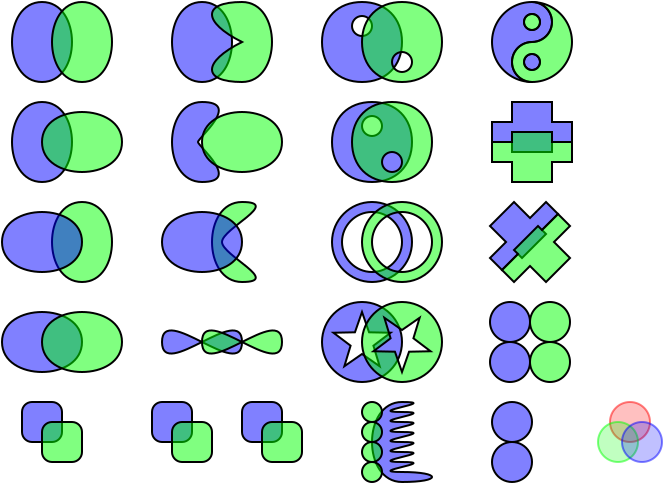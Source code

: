 <?xml version="1.0" encoding="UTF-8"?>
<dia:diagram xmlns:dia="http://www.lysator.liu.se/~alla/dia/">
  <dia:layer name="New layer 1" visible="false" connectable="false">
    <dia:object type="Standard - Image" version="0" id="O0">
      <dia:attribute name="obj_pos">
        <dia:point val="25,1"/>
      </dia:attribute>
      <dia:attribute name="obj_bb">
        <dia:rectangle val="25,1;29,5"/>
      </dia:attribute>
      <dia:attribute name="elem_corner">
        <dia:point val="25,1"/>
      </dia:attribute>
      <dia:attribute name="elem_width">
        <dia:real val="4"/>
      </dia:attribute>
      <dia:attribute name="elem_height">
        <dia:real val="4"/>
      </dia:attribute>
      <dia:attribute name="draw_border">
        <dia:boolean val="false"/>
      </dia:attribute>
      <dia:attribute name="keep_aspect">
        <dia:boolean val="true"/>
      </dia:attribute>
      <dia:attribute name="file">
        <dia:string>##</dia:string>
      </dia:attribute>
      <dia:attribute name="inline_data">
        <dia:boolean val="true"/>
      </dia:attribute>
      <dia:attribute name="pixbuf">
        <dia:composite type="pixbuf">
          <dia:attribute name="data">
            <dia:data>iVBORw0KGgoAAAANSUhEUgAAAPoAAAD6CAYAAACI7Fo9AAAABHNCSVQICAgIfAhkiAAAIABJREFU
eJzsvXt0XNV99/3bt7PPZUYaXY3GEpZtjMEDBsdg1xDA2CbcL7k5aQMPTcJ6m6Zt2j5t03alDWa1
zQppm5WuLhKS0DdpnzdhNSRNeEOAPPAATnkTtBJwEjwGYwO2hSTbsixZM3Nu+/b+oTmTkSyDL7r7
fNaaZdmeObO3Zr7nd9m//dsIUhYaaIquY6boOilzgKn6UqTMDMd9XsaM6fG+++47qc+yWCwiAIBC
oXBSQr733nsNAABCk14+vRnME1Khzz3GfSaTCTkRa0KhUBj39/7+/hN+rmvXrgUAgBdffPGEA8jn
8+MEXCwWx/29/ibxNjeC9CYwh0iFPvvUPgNjzKSCrhdyIuJ8Po8AAHp6ehAAwPr16ye9EWzYsAFG
R0ff9nNuaGgwP/vZz2p/rxdyT0+PqV7fVN/fVN+/9pzkRjDxBjBB/KnwZ5FU6DPPpMKeKOr+/n5U
L+b169ej+ueUy2UEAJDJZJDv+wgAwHVdBAAQBAECAHAcZ9znG4bhuL/btj1OfEEQmOrrDACA7/um
el1TLpdN9f1MvbB7enpM/U0guQFMFH8q/NmFzPYAzhIQACBjDEIIoY0bN6K2tjYMAGhwcBD39/fj
5cuX4/b2dgxjnwk+cOAAaW9vJ+VymSxbtoz4vk+am5up67oUAKjrutSyLBpFEXUch46OjjLXdVkc
xwxjTJVSzLIsOjIywsIwZGEYMowxM8bUHpVKhSb/Z9s2jeOYUUqpUooRQujo6ChtbGwkURQR13WJ
ZVk0DEPiui5pa2sjQgi8dOlSXC6XsWVZ+MCBA7i9vR03NzejbDaL2tvbcX9/P8pms2hwcBABANq6
dSts3LgRPfvss8lNLjU2M0Aq9Okh+QLXxD2ZsB977DHS2dlJElEDAPV9nzDGaHt7OwvDkBJCGKWU
jY6OMtu2med5LI5jCwAYIcTyfd/inFtKKYtzbhljLMaYhTG2tNaW67qWbduWUooDgFX/IIRYDQ0N
zLZtS0rJKKUWY4wZYxjGmCmlGOec+b7POOdMCEGVUjSbzRJjDK1UKsR1XWqMoVJK4rousW0bDw0N
EcYYAQCUiP+xxx7Da9asQYnwv/zlL6NCoYC2bt0KE0SfCn8aSIU+ddS+qNu2bTvOaksp8fbt28cJ
u7OzkwIAzWazVCnFlFLM933mui4DAEYptSilFgBYGGNOCLG01lxKyW3btkqlEqeUcsYYRwjZAMC1
1hwAOELIopRypRQ3xnApJQeA4x6EEMsYwymlljHGMsZwrXXynhYhhCmlrDAMLcdxEo+BIYQopZTR
OmzbJgBARkdHKSGESClJU1MTZoyRzs5ODHXCb29vR1LKSa39c889V//7TJkC0l/kmYMAALZt21aL
tQuFAkpi7CS+BgAMANj3fYQQwslDCEEQQtjzPAwAuFQqEcdxMABgpRSJ4xgDAOacY8uycKVSwQCA
bdtGQojan1prZFkWiuMYcc5RFEVIa40cx4Eoit72c+acmyAIAGNsOOcmiiJjWZaJ49hgjA1jTIdh
WPsTALTneTqOYx1FkQYAjTFWnHMNADoIAp3NZhUA6EqlosMwVJlMRhtjag+ttc5kMgYAdF2cr6u/
Q5PE9tu2bUti+TSmPwNSoZ8eCOA3ybQJiTQ8UdzJI4oiUi6XsW3bxPM8PDo6SizLIrZt40qlQjzP
I0opAgC4GgvjKIoIQghPvBZjDGOMkZQSY4wRAGCtNcIYIyEEYowhAAAhBOKcg9Z60s8aY2yiKALG
mKk+3zDGjNbaYIwNAGittaGUaq21EUJoGBNk7WGM0Zxz5fu+tm1bEUJUqVTSGGPleZ4Kw1DHcawa
GhpUHMeqVCrplpYWNfE6MEH09Qm9Ccm8VPSnSCr0U+M4gSfWu7e3F08UdxiGJLHaUkqSy+VIqVQi
2WyWJMKO45gSQkgYhiSBUorjOK79rLUmMEHoGGMURRGuChon4jbGoETwhBAQQtQ+4+oNoYbWuiYY
xphRSkEicISQSUQPAFoIYTjnuvqamjAxxgoAtJRSK6WUZVkq+VkppWzbVgAgCSGqUqkoQogSQqg4
jhUhRFFKFWNMGWN09bnjRN/V1aXz+bxJrHwq+NMjFfrJMal7DlXrnclkMAAQy7LwihUrcBRFhHNO
RkZGSC6XI2EYUkopieOYcs4pIYRUKhVKCCEIIaq1JhhjwjknWmuS/B2qohZCEADAlFIMVcsNY1Yd
KaVqljxJ/BljEAAAQghhjEEphQAAPM9jruuyKIpgYGBAeJ4nAAAIIUZrDaZanTN2CWMQQjXLTgjR
QggDY+I2UBU3AGjGWE2gWmuFMVZaj2lda60cx5FhGCqllGKMScuypO/7yrIsKaVUtm3LkZERlcvl
VBRFinOu9uzZozs6OtT+/ft1uVzW9VY+detPnVTobw+azHpX17eTmJsghLDjOGRoaIgQQmgulyMA
QI8dO0YxxpRzToUQ1LIsCgC0aqEpY6wmcoxxTeBaa6KUwvViTx7GGMQYo/l8vqmrq6u1qampNZfL
tTqO41FKM5ZleZzzjGVZHiHEBgBc/fM4pJSBlFIIIeIoiuKhoaFyX19f6dVXXw1efvnleMeOHfro
0aNRQ0PDkebm5iMdHR1HOjo6hhljEiE0zrJDVeSEEJ0IPflTa60opTKKIgUAEgAkpVSGYagYYzKK
Iqm1lo2NjRIA5MjIiFJKyZaWFhUEgTLGaNd1azeTZL1+EiufCv4EpEKfnEkF3tvbizOZDF6yZAke
GBggXV1dRAhBOOcEIUTDMKSO49A4jimllAkhqOd5NIoiBlVhAwAFAIoxJlEUUcYYMcbURE4IwVJK
AgDYdV3rggsuWLx48eLO1tbWxY2NjZ2O47Q5jpNDCM3IikmlUhnduXPn0BNPPGG+853vNL/yyitZ
27ZHHMcZzOVyb7W2tr51zjnn9K1ataqPMRYDgB5bilc1644QUkIIxTmXACC11goApBBCcs4FAMhK
pSJt2xZRFEnLsmQQBNK2bWmMkVEUKcaY6u3tVfVW/m3c+lTwE0iFPp7jBA517nmhUCBBEJAjR44Q
13UJIYRijKnrurS65kyVUkxrzRhjNIoiVrXaTClVEzljjCilaL0Vxxjj8847r2PlypXn5/P55blc
rtt13faZEvTJUiqVRnbs2DH89a9/nT388MN5pRSu/pdyXfdwLpfb19HRsWfFihV7V65cOaDHqFl3
QogUQtQsOyFEYoxFInohhMQYC0KIiKJIEkKE7/tSay2VUtL3fdXa2qocx1HFYlGVy2V9xx136IGB
gVTwb0Mq9DEmFfi+fftwd3c3BgAcBAGpuuEEAGipVGKO49AgCJjruiwMQ0YpZVprxjlnAECFEIwx
xqBqwQGAKqWoMYYghMiqVasWX3zxxRe1tbWtbGpqWsoYy8zmL+FUCYKg/PTTTx/+/Oc/3/DTn/60
deL/E0LKzc3Nb7S1tb22atWqnRdeeGGfMUYhhJIEnYSq4KMokowxUf1ZYIyFlFLYti183xeO44gg
CGQ2m02eo7TW0nEcBWOJOzUxjk8F/xvOdqHXkmyTCdz3fRLHMXEchyCEKEKoVtiitWau6zJCCAuC
wMIYM0IIwxgzIQSrxuWJy06UUrSpqcldu3Ztobu7+6K2trZVjuM0z+70p47BwcHBL3/5y/7nPve5
zjiOJ/VCbNs+2tbWVuzs7CyuW7eu2NDQ4CdiF0IoxphIBK+1FkopobUWjuPESinh+75IrD0hRBhj
pDFGBkGgcrmchKrgJ1r4NGl39gr9OIHXLZERAMAjIyM0EbhlWUxKyZRSjFLKYKx8lAVBYFWtt5VY
b2MMg6qLDmNVb95VV121ZsWKFZc1NTVdiDGmszft6adcLo9+9atfPfrZz352se/77G2eKltbW3ct
W7bsFxs2bNjR0NDgQ9W6I4QEjIlfVK18HEWRoJTGGGMBALGUUhBCBKVUxHEsJhP8xBj+bBb82Sb0
cevgAIDrk2xJDI4xplJK5nkerdaAMwCwKpWKlfzMGLNggsC11gwhRD3Pc6655pp3LV++fG1ra2sB
Y/x2X/gFSRRFlX/7t387/Bd/8Red7yB4QAiJ1tbW4vLly39x9dVXv2hZVmSMkRhjgRAS9YIXQsRQ
FbrnebWf6wWfuPRJDN/V1aW3bNmid+3addauw59NQh8Xhzc1NeF8Po+KxSIBALJs2TKCMaYIIVoq
lVhjYyOL49hyXZcZYyyEkAUAlpTSUkpZMCb2cQK/5JJLllx22WVXdXV1rSOEuLM83znB6Ojo6J/9
2Z+VHnroocUn83xCiN/Z2dnzrne9678LhcKBiYIHgJgQElNKYwCIjTExQqgm+GPHjolsNlsT/Btv
vKEAQBUKBdXf32+Gh4f12Ri/nw1CnzQOBwBcLpdJJpMhUHWzhRCsuhmExXFsMcasOI451FlwGNvs
wYQQDGPMGhsb3WuuuWb9ihUrrmpsbFw6a7Oc4xSLxbfe//73N+zevbvhZF/T0NDw5ooVK/776quv
7slkMr7WWiSiB4AYqhaecx4ZY2IhRGyMiTnncZ0XIAFAlstllclkamvxZ5s7v9CFXrPiq1atQk8/
/TRO4nDf9wnGmFYqFdrS0sJKpRLDGFu2bVthGHLP86woini9wJVSVrKnO5/PN23evHnz0qVLr2GM
ebM90fmAUko+9NBDb/3+7//+kqR672QghFSWLVu2fdOmTf+nra1tGCEktNaCEBJDneAxxlEcx7Ft
21EYhrHWOs5ms2JoaEh4nie11tJ1XZXE75O48wtW7AtV6JNa8Xo3PUmucc5ZHMdWY2OjpZTiUkpL
a80557X924mrjjFmF110UdeVV165JZ/Pr0cInXWx91TwxhtvDGzcuLGht7f3lG6QCCHR0dHR8+53
v/t/r1y5sk9rXXPlASDGGEdBEMQY44hSGhNComPHjsWWZcVRFNWSd/XuPJwl1n0hCh1NlmyrZtMp
ANA4jpllWSwMw1pTBq0111pzQginlFpaaz5B4Odu3Ljxtvb29kthYf7eZpQwDCt33XXX6He/+92O
03i5aWtr23HNNdf8vxdeeGEvISQWQghCSIwxjqSUsVIqwhhHGOOIEBKFYRjbth3HcSwsy6q59PXZ
eQDQC9W6L6Qv7AmteKFQIABAh4aGmOM4NRe9XuB8bGsWF0LwpNmDMYatXLmyc/Pmzbedc845a9EJ
eh6nnB7GGPPtb397/1133XVKrnz9JRYtWvTza6655ofnn39+XxK7SyljxliktY7qBS+ljIwxsdY6
DoJAtLS0CACQxWLxRNZ9wYh9oXxxj8uoT2bFwzC0XNetdV6RUtqEEI4x5hhjnlhxhJC1ZMmSRbfc
csvtixYtWlfdD54yTbz44ou9V1xxRf5EhTYngc7n8y+85z3v+UFnZ+cRY0xctfJRveAppaHv+5Hj
OJHv+7Ft2/Fk1j3JzC8kV34hCH2cq173oCMjIzSXy1Goxtq+73PXdbkQwtZac8aYLYTgjLGam57J
ZLw77rjjhvPPP/+Gs3H9e7Z4/fXXB971rne1jI6OWqd7DYxxtGLFiv990003Pem6bgWq8XsieCFE
aIwJbduOfN+PXNeNoJrMGxkZkX19fbJQKEio25G3UFz5+S50VO+q9/T0kEwmg5cuXUqHhobYokWL
xlnxSqViY4ztaqLNxhhzIURi0a0bb7xxw6WXXvpeznnTbE/sbGRgYGDwsssu8/r7+8+oBoExNrx2
7dr/2rJly8+MMTEAxFrriDEWAUAYRVGktQ49zwullDXrrrWOtdbyzTfflNU98GqhuPLzVejj4vHE
VS8UCjTZURYEgUUIsbLZLI/j2EYI2VLK40SOELIuvvjic6+//vr/0djYuGyW53XWMzIyMnL55ZfT
vXv3nvEGn4aGhj3XX3/9/7Ny5cpeY0wtbgeAUAgRYowjY0xoWVZYKpUipVTsOE6c7JQrFotyobjy
81Ho41z1jo4ONDAwUIvFh4aGWENDg8UY477vc865LaW0GWM2ANgAYFc7nXLP89w77rjj5pUrV95Q
3V2WMgc4evTo0MqVK70jR45M2jDjVEAIifPPP//J22+//XHGWIAxjhBCEQCEUBU8pTSMoihMMvSj
o6MxIUQkrnxHR4dqamqa12vu803ox8XjxWKRLF26lGKMKcbYCsPQamho4FAVNQDYWmsHqlZcKWUD
gLVu3bqV11577V2e553O8k7KNLN///5DF110UXO5XJ6SPInrun2bNm36X2vWrNmTuPFa6whjHEBV
8Il1Hx0djSa68klWHuZp3D6fhH5cPJ5k1aMoYpxzViqVOCHETqw4ANiEEEcpZWOMOWOM27btffCD
H3zf0qVLN6fLZXObXbt29a1evTqf9LybAvTSpUv/z9atW7/vOE5FCBFprSNCSKiUCgAg5JwHvu9H
Sqkwm81GURSJAwcOCM/zZG9vr5qvcft8+aKjifH4+vXrSRAEzHEcBmObTXgcxzbn3I7j2HEcZ5wl
l1LyQqGw5JZbbrknk8mc1AaLlNnn6aef3n/dddctmcprep7Xe9NNNz20cuXKXkppzbJLKUOlVJC4
8pZlhZTSqFQqxZRS4TiOOMES3JwX+3yIS8eJPI5j0t3dTX3ft6obT7gxxkEIOZRSJ45jl3PuGmNc
AHCUUo4xxv3ABz5w3aZNm/4vznlutieUcvIsW7YsF8dx7/PPP984VdcUQjS+8sorV46OjkbnnXde
r9a6dqAGIQQnh2AghJDWGlFKoVwuA0IIWltbYe/evWbRokVw4MAB2Lp1K1RPlpnTzHWhjxN5Pp8n
fX19tLOzMzkvzHZd18YYO3Ecu5ZluYQQVwjhYoxdrbXT0tLS8nu/93ufWLp06aa51n8t5eTYuHGj
89hjj40ODAw4U3hZcvDgwYtfeeWV7qVLl+62bVshhLCUEicn3lRPv4FyuYwIISiTyYBlWZDL5aCl
pQWklPNG7HPZdT9O5ABAq6eCWkopXl0Tt6MocgghDsbYEUI4lFLbGMMvvfTS5TfeeOMnXNdtme3J
pJwZQ0NDQ93d3Q1TlZyrx3Gcweuvv/7Biy666E2EUCSlDBljgdY6UEoFCKFACBEkWXmtdWzbtgAA
2d/fr+aDGz9XLdwJRZ6UriKEHMuyHIyxCwAextgVQriUUscYY996661Xb968+fcsy8rO9mRSzhzX
dd0rr7yy75vf/OaUufAJUkpv9+7dG8IwHFm+fPlBQghGY+AkYcsYQ1JKJIQAxpgRQgClFLLZ7Lyw
7HNR6DWRAwAJw5BmMhl28OBBq6WlhUdRxAHAyWQyThRFHiHEJYTUYnLHcdyPfexjH1m1atUdqau+
sOju7m589dVXDxaLxenolkv6+vrW7N+/P7tq1ardAICqZ9shSimK4xi5rgtKKRhrdANw6NAhYIzB
wMAAAAAMDg6auSr2uea6jxM5AJClS5fS6jHCVhiGtm3btlLKkVK6nHMniiKXc24DgO04Tu7jH//4
77e0tFwwu9NImS5GRkaGOzo6GsIwnLabeHNz864777zzwebm5mMwVjIbEkL8akbe930/YIyFtm2H
ABD7vi/efPNN2dTUJOeqGz+XLN44dz0MQ5qIfGRkhNtjm4mdOI5drbVnWZZrjPEwxq4xxlm8eHHH
Pffc8z/Tdk4LG9u2ncWLFx949NFHp231JAiCtpdffnl1Z2dnMZvNxgAAhBBMCAEpJSRbahljMDIy
Atls1mQyGRgYGICmpiYzF934uSL0cSIfHh4eJ/JcLsd933ccx3GUUi5jzEUIucYYhxBir169+rwP
f/jD/9O27bbZnkjK9LN69WrvO9/5TuXIkSN8ut5DCNFQLBYvb2xs3LN48eKy1holGGPAcRwIggCy
2ayZD2KfC0I/LvGWyWTYZCKP49izbdsVQrgA4AKA8+53v/vSm2666VOU0rRv21kCxphcffXVgw8+
+OBJN5o8HbTW9muvvfZbCKEDXV1dR7XWtXV1QghQSseJfWRkxOTzeWhubjZzLUE32w0VkDEGJmbX
h4aGGABY9SJHCLmMMTeKIhdj7CCE7E2bNl2+ZcuWT2KMp+3OnjI3ufjiizuvuuqqoel+H601f/bZ
Z//w+eefX4sQsjHGjlLKBQAXIeQ6juP4vu/kcjne1dVlVb+7NJ/Pk6amJlwsFlFyGvV0j/XtmM03
R8YY2Lp1K04q3iqVCl2+fDlTSnFCiK21dowxjud5iQV3hRAOxti5/vrrN2zYsOGj6a6zs5df/OIX
vZdffnnXDL2duuKKK/7vzZs3v6C1DrTWAefcD4LA11r7nuf5pVKpttb++uuvC8/zpGVZanh4WH/n
O9/Rs7kRZraEPm4XWk9PDykUCpRSamGMrSiKbABwMMYuxthljLlKKRdj7GCMnVtuueXqdevW3QWz
75GkzCLGGLN27dpjO3bsmKmyZn355Zf/rxtuuOEnidgJIb4Qwtda+1prHwACznloWVZULpdFsViU
69evVzDLu95mwxoiAIBqIUJN5JlMhlFKLUKIrZRyHMdxAcCllHr1Ir/tttuuufzyy/8HpCI/60EI
oUKhcPgb3/jGlBfRnOgt+/v7LwmCYOS8887rS2rhLcsyAACcc9BaG9u2DQAY3/fhnHPOgR07dkBn
Zyds3749iddn3MDOitC3bdtW20/e2dlJlVJsdHTUqm4tdbTWrmVZLsbYQwgl8ZB9ww03XPFbv/Vb
d0Mq8pQqXV1d2W9961uVo0ePnnavuVME9ff3r5ZSDi5btuwgQghhjIEQAnEcG2MMGGOM7/tGSmk4
56a7u7u2pr5x48ZZSc7NtNBrGfb29nZSLBZJe3s7Y4xZruvaUkrHsqwkHvcIIa7W2gUAZ8uWLZdd
eeWV96TVbin1IISQ4zgDP/zhD2dyVyLq7e291BjT193dPQgAIKUESikghAylFLTWRkppGhoaDACY
YrFo2tvboVgszkr13Ey6EOOSb8laOSHEwhjbCCEbIeRqrT1CiAcAtbj8qquuunTLli2fTE9GSZmM
4eHho83NzTN+1jxCKL722msfuPLKK3+dxOta64oxxscYV4wxvjEm1FqHSqm4vnpuppNzM+UCjxN5
Pp8nhUKBuK7LgiBIDlJwCCEOIcQRQjjGGAcA7NWrVy/btGnTJ1KRp5yIpqam5o0bNx6Z6fc1xljP
PffcJ15++eVlMNaL0MEYO4QQR2vtIIRspRQPgsByXZcVCgWSLLtt3boVz+Sy20y5wQghhNrb2/Gu
XbtILpejWmsriiJuWZYthHBc13WiKHK11i7n3DHGOOeee27Hhz70oT9jjE3HJoazCq21KpVK5XK5
XA6CIJBSSsYYXSiHU7S1tQ1++9vfnvGmIsYY9vrrr19y7rnn/jKXy4VSStBagxlTsYnj2HDOTRRF
RmttwjA0e/fuNWvWrDF1yblpZybuJmjbtm1o1apVaNeuXQQAaLUFFAcAu1QquZlMxo3j2OOce1pr
D2Ps5HK55nvuuecvPc/Lz8AYFxxaa7Vz586BH/zgB/oHP/hBw8svv9wgpRwnakqpvvjii0ff+973
jt5xxx2kUCicM1/rEqIo8j3Pc6awv9wp4ThO/z333HN/Lpc7ihAKtNYVpVRFSlnRWvvZbNYHgDAI
gshxHAEActWqVWrXrl0zsgFmuu/mteTb8PBwcpopTfq8RVFkY4ztOI4dzrmjtXaUUjZCyLv77rv/
IBX5qRNFkf+Nb3xj3+LFi8Ull1zSee+99567Y8eO3ESRAwBIKfGOHTtyn/3sZ89dvXr14sWLF4tv
fvOb++I4DmZj7GcC59y99tprZ9x9TwiCIP+tb33rHiGEW21G6hBCHEqpgzG2q7UhVvW7T4vFIqlq
IlmFmtYb1HTevREAQFtbG25qasIIIZLJZJjW2qKU8upSmosxdgkhLowl3xyMsf27v/u7HznnnHPW
TuPYFhzGGPPjH//4wNVXX93w8MMPt5bLZXqq1yiXy/TRRx/NffWrX9Vr1qzpW7p0aW4+NcoNgmDw
sccem7WegEEQLOrt7c1ceumlu7TWQAgBhJCxbVuPLblrgzE2URSZxsZGE0VRrSZ+165dBqZR7NNq
0bdt24YKhQLq7e3F5XKZYIwp55xJKXk1y24zxmxKqa2Ushlj/Oabb76qu7t743SOa6ERx7F/1113
HbzxxhuXDA4OnnHd/+DgIL/uuuuWfPSjH+2fT9b92muvnam19BOyf//+a5966qkrkjMElFK21rqW
nJNScs45wxjTcrlMqicMJVZ92piui9f3YB8Xl5dKJSebzTpKKY8Q4kVRlGGMeRhj56KLLjr/ve99
719gjGf9A5svlEql0auvvtr88pe/nJbqsDVr1oxs374dZ7PZad0pNhUopYTjOEQIMasJRoRQfPvt
t99/8cUX75VS+gDgc87LSqkKIaQCAMfF69Wjm6ctXp+OXwgCgNqOtGKxSPbs2VOLyy3L4gBgx3Hs
JH3XjTG8qamp6aabbvq9VOQnj+/75csvvxxNl8gBAHbs2JF797vfbXzfL0/Xe0wVhBB2ww03DM72
OIwx1o9//ONPjIyM5CiltdOCpJR2pVKxK5UKh2q87vs+AQCc7HSrXmLKDfC03PnqXfZCoUBWrFhB
fd+3pJScUsoBoHYWGqXUxhjbH/nIR+5xHKd1OsazEFFKyZtuuinavXv3tDe//PWvf9148803R1pr
Nd3vdabccMMNcyLUCIKg7eGHH/64MYZXt1HbhBDHsizbtm1bSslHRkbY0NAQKxaLdLpd+KlOxo0r
ce3s7KQAwOI4tmzbtiuVigNjCThPSllrHvG+973v+mXLll07xWNZ0Hzxi1/s/frXvz5j58bt27fP
bWho6L3iiivm9AEYpVJp9D/+4z9mapPL2+L7/qLR0dFKoVDYX11fN5Zl6TiOTRRFmnNustmsdhzH
nHfeebVS2ekokZ1yiz7RZYexNs2W7/vcdV2OEKodfogx5oVCYcnq1atqPByuAAAgAElEQVTfO9Xj
WMj09/cf/vSnPz2lxxSdDJ/+9KfPPXjw4Ky7xm/H8uXL51To96tf/er9O3fuXJJYdQCwEUK267rc
tm0rDEMrl8vRPXv20GKxSCa48FPGVAodnchld123tqTGGLMxxhxjzF3XdW+99daPY4zT8tZT4BOf
+ES18Gpm0VqjP/qjP5rT7vuiRYvmVB9/Y4z1+OOPf7zaGYlHUWQzxmwppR3Hse26ruX7vmXbNgWA
iVn4KRP8VAm91hIKAPD69evJyMgIjeOYYYwtSinXWvMkLk9ON926desHPM/rnKIxnBX09fUd+uEP
f7hott7/u9/97jn9/f2HZ+v93wnbtr3W1tZotsdRj+/7XY888sj7EUJWYtkZY7bWmgdBwJVSrKur
iy5btoysX7+eFIvFKW9BNVUxOkIIISklyWazxPd9CgCW67q8WunmGGOSc9Ecxpi9bt26C9avX/8R
mHu95ec0X/ziF49u3759VmPQxsbGoWuuuWZOxMGT8dRTTw2/8cYbc6pZ6MjISHc2m92dz+eHpZSG
EGK01ppzrhFCmlKqwzA0Sim9ePFiI6WEl156yUxVrD4VFr3WSKK+MEYpxQCg5rJzznnisnPO3Y0b
N6ZdYk4RY4x54IEHZs2aJzzwwAOLZiV2OEmWL18ez/YYJgE/++yzd8Zx7GCMuRCCc845ISRZibKU
UrVCmnw+j6ayPHZKhFYsFlF/fz/KZDI4k8mQSqVCc7kc832fa605IYRHUWQLIThCyHrf+953i+d5
M5YxXigcOnToyHT2Mj9ZDh8+zA8dOjTtHVhPl0WLFs3JPILv+4t/8IMf3Jy48FEU2VJKW2vNYazr
MatUKjSTyZCpTsydqdCPS8ABAG1paWEAYHHOLa01xxhzxhhPsuwrVqy4fgrGftaxa9cuf7bHkDCX
xjKR9vb2OettvPbaazfs3r27CwCsRBNaa66U4gBgVbVDC4XClCbmztiiJ9b8uuuuw0EQkDiOWRiG
VrVlM09c9mrhgHXjjTfeiRA65Q0XKQCvvPLKbA+hxmuvvaZnewwnotqccU5ijGE//vGP70QIWUop
qxrKckIIh7HzBa04jlkQBCSTyeD+/n40FVb9TIQ+zpqPjo4SjDEtlUoMIWTB2DZUrrXmiWvynve8
Z0NjY+PyMx302crhw4fnTOLy4MGDcza/ks3OqRW24xgdHV3xzDPPrAcAK9FHFEVcKcURQlapVGIY
4ym16mf0YdUvpwEAlVKyxsZGhhCykthcCMGVUpbned7atWvTwpgzIAiCOSN03/fnzFgmQuncdxhf
euml9/u+7ymlLCEEJ4RwrTVHCFlVDVEAoFVtnXGsfrpCr1nzffv2Yd/3SalUop7n0TiOLcZYLTbH
GHOEkHXbbbfdyDlvOpPBnu24rjtnXFLP8+bMWCaSnF8+lwnDsPnxxx+/IUnMVfNYFmPMiuPYsiyL
lUol6vs+2bdv3xlb9dO26Ik17+7uxq7rkmw2S8MwtDjnVhzHtZgDAKxzzz23feXKlded7nuljLFo
0aI5I658Pj9nxjKRcnnOb7QDAIA9e/a8p7e3t40xxqDqxsdxzDnnVhiGVjabpa7rku7ubgxnaNVP
R+iTWvPR0VGmtWZQFbdSyqom4NiNN954R7r99MwpFApzxl2+8MIL58xYJhJFc6ow7oRorflTTz11
u1LKSlx4qOpHa81GR0enzKqflkWfzJpblsU455aU0kqsudaarVy5snPx4sXrTud9UsZzwQUXzJlq
rwsvvHDOjGUi/f3986bBZX9//2/t2bMnD1WBE0K4lNLinFuWZbGpsuqnKvR3tOaEEK6UsiilFmOM
bdq06daF0lJ4tmlra2vO5/Ozvt968eLFfnNzc8tsj+NEDAwMzBuhw1jF3K2MMUYptZRSFtRZdQCg
URQR3/dJT08POl2rfsoCTNbNLcvCcRwTjDF1XZcm1rx+kOeff/6StMnj1IEQQn/8x3886xtK/vRP
/3RwLjeNfOONN+ZVmHjo0KHLdu7c2VVvLBOrLqVkCCEaxzHp6uoip7uufkpCr183z+fz2HEckmTa
q1tNrcSaY4zZ5s2bb0Nz+RsxD7n77rtn1WVGCMFdd901Z912AICXXnppzve3mwDevn37bRhjhjFm
iVXHGDNKKSuVSsxxHJLP5/HpdqI5FaEjAICkpj0IAoIQolJKRillCCGrujzAtNZs1apV57a3t19y
KoNJeWcWLVrUeueddw7M1vt/9KMf7W9vb5+zLb983y+Pjo7OK4sOADA4OLgmidXZGBZCyIrj2Gpp
aaEIIVpfLVd92UmL/aSFnuw37+3txUuWLMGO4xCEEI2iiBJCWBAEtWw7xphdddVVW05lICknz5e+
9CWLUjrjJaiMMf1P//RPzky/76lw6NCh+bG2djzoJz/5yQ0IIZpY9CAILEIIq1QqDCFEHcchS5Ys
wcnOtlPZQHiyQkf33XcfampqwuvXr0eZTIaUy2UahiH1PI9JKS3GmJW4Hu3t7c0dHR1ppn2aaGlp
aXnwwQcPzPT7fu1rXzvQ1NQ0p4ue3nzzzfmxtjYJAwMD6wYHB5swxkwIwRhjlpTS8jyPhWFIy+Uy
zWQyta6x991330kn5U7aoheLRZTP51G5XCZhGBIpJdFas0qlYlUb0jOtNTPGsOuuu25z2h5qevnY
xz527m233TZjibkPfOADB+++++4Z71N3quzcuXO2h3DaGGPYM888s4kQQhljDGPMOOesUqlYWmsm
pSRhGBIAqFn1k732yQh93JIaxhjbtk0wxrSxsZESQpiUsmbNPc9zli1bdtXpTzflZEAI4UceeSSz
YcOGo9P9Xhs2bDj68MMPN82HxOoTTzzhzvYYzoQ33nhj47Fjx1xjDMMYs2pdCmtsbKQYY2rbNjmd
ApqTtuj9/f2oUqmgOI5JpVKhlmUxpRRLBhRFkSWEYJs3b97AGJvTWdmFgmVZ7jPPPGNP5+GCW7Zs
GXzmmWfsaheUOY2UMnrqqafmbKLwZFBKec8///w6rTWLosjCGDNjDFNKMcuyWKVSoQghXKlUUF1S
7h15R6EnSbh8Po+WLFmCc7kctiyLIIRoYsWFEIxzThFC9Pzzz7/yzKaacirYtu0+9dRTDX/1V3/V
O9XX/uu//uveJ598stG27XlhJffu3Xtkto5Nnkp27959FUKIUkqpEIJhjFkYhgwhRC3LIqeTlHun
CiKEEELt7e0YAMj+/fsZADBjDOecO0KI2tGwUkrn0ksvXfaud73r9qmYbMrJgzEmW7Zsabz99tvf
euqpp/Dw8PAZLS+tWLGi/Oyzzx7+nd/5na75dF76ww8/PPzEE0/M6QMmToYoiprOOeecHc3Nzcco
pQohJBFCknMufd9X5XJZDQ4O6paWFt3e3m62b9/+jgc+vKNFTyrhAACvWLECE0Ko4zgUAKjWmiWu
BUKIXnbZZWlsPousWbOm87XXXuOPPfbY/gsuuGD0VF+/evXqY48//vj+V155xV69evW8a8P9yCOP
ZGZ7DFPFCy+8cFWyJz1JdCulmOM4lBBCV6xYgQHgpDvQvK3QE5egt7cXAwCOoojkcjkSxzHVWjPO
ORNCMACgmUzG7urqSpfUZhlCCLv55puX7Nq1q2H//v2HHnrooX233nrr4fb29uOWndrb26Pbbrvt
8EMPPbR///79h375y1823njjjUsIIXO/c8MEyuVy6fnnn5+z9fenSl9f3/o4jrkxhgEA5ZwzrTWL
45jmcjkSRRGBaudlgN9o9US83Z2g1sYZACgAWOVy2aaUuowxT2udJYRkhRBZSmnm+uuvv+rKK6+8
Z4rmmTINSCmjOI4FAIBlWWw+JNhOlu9///v73ve+93XP9jimkg0bNnxty5Yt/5+UsswYKymlShjj
khCiIqX0M5lMCAAxAEgA0G935PLbWvR6tx0AsJSSRFFEwzBkWutaEg4A6IoVKy6b4nmmTDGUUu66
bsZ13cxCEjkAwP333z/f6tvfkb17914GALWknNaahWHIKKVESkmgqsuTcd/fMUaf6LYzxohlWZQx
RmHM0tNsNuu1tbUVpmJyKSmnyqFDh4709PQ0z/Y4ppojR45cNDo66kJVZ4wxalkWjeOYKqVq7ns+
nz/tGL1WJLN+/XoEALhcLuNSqUQSC548lFL0qquuWoMQSivhUmaF//zP/6zM9himA2OM1dPTcwnU
6Q3G4nVqWRYpl8t4z549GADesXjmbS16nUuAW1paSJJtl1JSqLoUxhiybNmy1G1PmRWUUvILX/hC
22yPY7p4/fXXLzPGEDrW2ramPcdxaEtLC2lra8N1IfYJOWF2tVgsokKhgBoaGjAAYCEEYYwRpdQ4
t725udlrbW29cEpnl5Jykjz77LN9fX19c74G/3Q5cuRIoVKpOJlMJoKq+w5jRpYIIUgul8OUUpzJ
ZBKjfPLJuMRt7+npQRhjDACYMUZKpVLtjgJj6+hk7dq1BYzxvFuOSZn/aK31H/7hHy642LweYwz7
+c9/vkprTaCqO0IIKZVKlDFGAABjjHHSZgpOwXWvPTGTyWCEEI7jmEgpieu6xLKs2htijEl3d3ea
hEuZFX7605++tXv37rl9LMsUsG/fvoswxqRapUiNMdR1XSKlJHEcE4QQzmQyGABg27ZtAJOIfVKL
XiwWUUdHByoUCgghhH3fx5RSAgA0DEOKMSbGGGKMIYsWLbpoGueYkjIpxhjzqU99asEtqU3GkSNH
CsYYopSiGGMShiElhBBKKfF9HzuOgwqFAuro6DhhnH7CZNzAwAAql8sIIYRzuRzxfZ+QsVMTCVTd
9kKh0JmevpIyG/T09Ly1Y8eOeV/XfjKEYdi6d+/efOK+c86JEIL6vk+SZbZyuYwGBgZOuJ5+nNCN
MVAoFFBzczPCGNeW1VzXJUIICgBUCEEwxuSiiy66eLonmZIyESlltHXr1gUdm09k586dF2GMiRCi
ZmiTULpcLmOMMW5ubkaFQmHS3WzHJdHuu+++JFWPEEI4m81ijDGO45gaYwhCiDDGiNaatLe3r5iB
OaakjONf/uVfDvb29i7YTPtkHDp06HxjzJOJ9mCshoU4joM559iyLHT06FEEMKZhmJB9n2jR680+
dhwHJfE5IYRorUkSn8NY36pl0zq7lJQJHD58+Mhf/uVfnjvb45hphoeHlwEANsYQjHFN7JVKhfi+
j6GuHLb6knEu/HGue11vOAQA2PM87Ps+AQBcjQ2I1pqsXLkyzxhbMNsCU+Y+xhhz991364XQXOJU
kVI2vPbaax1aayKESHJlmDFGPM/DMFa9ik7US27SZFxPTw/KZDIIqhtZlFI1i56s3V1wwQXnTe/U
UlLG8+ijj+5/8skn22d7HLPF66+/fh5Uxa21Tqw6Tja4ZDIZ1NPTM+lNcFyMXlcrW6tvr67P4SiK
CGOMCCEIpZR0dHSkQk+ZMfr7+w9v3br1rHPZ6xkYGDgPY/xcUqWaaNGyrJpWq3tTkjPaanF6vUWv
ncRSLBZREASoejgiVkqROpcBAwDO5XJLZ3aaKWcrcRyHmzZtcoQQZ/VhnSMjI90wFkJjAMBaa0II
IQCAEUI4CAI0oe69Zt0n/cUlhTJCCFSpVJIyOwLVmnfXdS3XdRdN87xSUsAYA5/61KeGzoYKuHfC
9/1z4jhmQgiSLHEDAK5UKkQIgRBCuFoGexzjhF6fiLNtG3mehxFCuBqb4yQ+P++88xanRyGnzASP
PPLIvq9+9auLZ3sccwTy6quv5qEapzPGsNaaIISw53nYtm10ooTccWJNEnFRFKEgCGpp+yTwBwDc
2dk57xoHpsw/fv7zn/d++MMf7p7tccwlBgYGOmESTQZBgKMoQidKyNWEnlTEAQD4vo/K5TJGCGHO
+bgLAgBub29PhZ4yrezatavviiuuWHwqBwmeDRw+fHgx1GkRqjE7QgiXy2Xs+z4CGAu/6393tZ7d
VVccdXZ2EsYYdV2XEUI4QohrrW2MsY0QsgGAX3vttTc4jrNgN/unzC4HDx48vHr16tYwDNPtzxPA
GMfr1q37GUJIGGMEpTSu/ikymYxgjKnOzk4NALra790ATFhe6+/vR8PDw2jZsmVIa13L7sFY5h0b
YzBCCKciT5kuDh48eOSyyy7LlsvltDXZJPi+3wZVPWqtMaW0ptFKpYIxxuiNN95ATU1NKJ/P116X
uO41n76pqQk5joOEEIhSWusAmzwsyyK2bac71lKmnDfffPPgBRdc0NDX1zenz2CfTcIwbIY6PSZ5
NEopEkIgx3FQU1NTfYyOACYk44aHh1E+n4cwDFEul0NRFGEAwISQmuA7OjqaEULz5pielPnBr371
q7dWrVrVduzYsTM6TuosgPT29jYxxhCMZd+Tgjacy+VQGIYon8/D8PDw5Fn3ao84SJbWhoaGsFIK
JSJnjCGMMerq6prXp1WmzD2efvrp/WvXrl1cPfs75R04dOhQm1IKJ2InhCClFBoaGqotsRUKBahf
YjtueS1ZWksuUq1GStL5qKmpKRV6ypSgtVb//M//vP+6665bcjZuVDldjhw50qK1RjBWyIYSjTLG
ULLENvE144SerL9xzlFDQwNyXRdprRHGGGGMEYyVvi6Y861SZo9jx46NbN68eeTP//zPz6p95VNB
qVRqZYwhIQSCqgFWSqGGhgbEOUcAv9FyQk3o9WvoQ0NDqFQqoepdFmOMURRFGGOMLMtKt6amnBG/
/OUv31q+fLnz3HPPpUbjNAjDMJO47olld10XlUolNDQ0hOrX0pPXjDuJsbrzBTjnKJvNIkII0loj
KSVmjCFjDOKcp0JPOS3iOA62bdt2YM2aNZ1DQ0ML6uy3mSQMQ88YUzPCWmtECEGMsZpFT7ScaJsC
1FrPAACA67oIAEBKiRBCNbfdGIMQQohz7s30xFLmN8YY+O///u8Dv/3bv93W399/Vm81nQqEEFkA
AGMMIoQgjDFSSiFKKbJtG6BuuTxpK3VcMi4IAhTHMZJS1iy6ECK5a0DquqecCocPHx66+eabD19z
zTXn9vf3p+vjU4AQwqWUIkIIaK1rFl1KieI4RkEQnDgZV3/0alIso5RCGGPE+ZiXVRW/O2MzSpm3
HDt2bHjbtm0HFi9e3PTEE0+ctV1hpgMhhCelREIIJIQYZ9GT50w8j43CJKc6eJ4HUkoIwxBRSiHJ
vBtjwLKsVOgpJ+To0aND//AP/+B/6Utf6tRapxWU00Acxx4AAMYYEUKQEALCMEScc7AsCwVBMPEl
6LhNA1EUoSiKEEIINTY2QhAESAiBOOeQrnWmTIYxxuzbt+/g/fffr7/2ta8tNsak2fRpBiGUuO6g
tUae58GxY8dQY2MjRFF0nE7HCb2pqQnlcjkYGRmBxsZGUEohx3EgiqLEnQdCSBpnpQDAmPX+3ve+
V/785z/f8sYbb3TM9njOFrTWHGAsxNZaI8dxakZ4ZGQE5XI56OvrG/eacUKv3+1SqVSQbdsQRRHi
nIMQIrXoZznGGH3o0KEjP/nJT/yvfOUr2eo6eGq9Zx5cXV4DgDEvnFIK1Y0tADC2ht7f3197wUnt
960uykMmk0k3HJxFaK3VkSNHhn/+859XHn30Ufpf//VfrUNDQ2libQ5QqVSY67pQXUd/x+e/rdCT
ZBzAWOBv23a66WCBIKWMjTE6iqK4XC7Ho6Oj8VtvvSV27doFL774InvxxRe9Xbt2NSilWgEg3d8w
x5BSUgCAJE5/J9IOHgsEY4weHR0tDQwMlF977TWxc+dOtGvXLuvo0aNkZGSElstlcujQIfvYsWM0
iiICAIl3Zs/muFNmhrcVum3bRkoJAABaaxOGoZqRUaW8I0KI8NVXXx16+umn5SOPPJJ96aWXGqMo
agSAxtkeW8r0QymVAABKnZwkT8qiY4yNUgrK5XJ8BmNLOUMOHjx4+Pvf/37wyCOPeNu3b2/RWqdt
kM9SPM8TxhjQWp9U98yJPeNqmXfP84xSCjjnJooiwBgDISRtyTnDlMvl0uOPPz50//33N7700ktp
IiwFAEAjhEyyYYVzbpRSIKWs6bNYLJqmpt/UK40T+vDwsHHdscK3Y8eOQWNjowmCADjnJrHqSqkg
XUufXowxZufOnX1/93d/R7/3ve8t0lqf9aeUpPwGjHEEAMAYM1prEwQBOI5jAAByuZwZGRk57jXH
ue6cc+M4jpFSmkqlApRSAzAWC5i0yfa0YozRv/jFL/o+9alPZV544YW0d37KpFStuVFKAUIIMMam
UqmA53kGYEzDE1+DAeC4f6xUKgAwlowDGIvRk1ggjmN/OidxNmKM0du3bz9w6aWXltatW9f1wgsv
pDXiKSeEMeYDjCXIhRAG4DdajeN4MmNsahY9n8+bfD5vgiAAxpiRUhrbtk0cxzWRU0qNUqoCaTXU
lHHgwIFDH/rQh9gLL7yQ7tNOOSkYY5Wqp2201iaKIkMIMWEYGozHNqQWCgUDdUb8uP3ojuMYy7JM
VdQGY1x7KKUgjuPKjM1oARNFkf+3f/u3B7q7uxe98MILzbM9npT5A2OsIqU0Simo06ahlBrLskwS
r9eDAQDuvffe2n/4vm/K5TJQSg0hxGitjdbaJHFBFEWp0M8AYww888wzB7q6usjf//3fn5umPVJO
FcZYGWAsVk/0SQgxUkpTLpfB9/3alyrRNq6+AAAAenp6DABAFEWmVCqNs+hCCIMQMlEUlWd8ZgsE
IUT0yU9+sm/z5s3nDg4Opj3TUk4L27YrCCEDAFprXbPoQggTRZEB+I2WE23XYvRisWgAAFzXNa7r
Jv69kVJqrbXhnGshhInjOBX6aXDw4MHBTZs28VdeeSUtckk5I2zbLhFCdBRFhjFmlFLa932TzWZr
ugX4jaYBJsTo69evr1n00dFR4/u+STLu1YScHhkZGZrBOS0IfvSjH+3v7u5ufuWVVxpmeywp859s
NjskhDCMMQMAGmNsCCFmdHS0ZtETLSccl4wrl8uGc56k7TVjTAOATi44PDx8ZCYmsxAwxpjPfe5z
+2+55ZYl1Y0kKSlnTGtr6xDGuOa6JxoVQhjOuSmXy5Mn4wDG0vHFYhEymYwJw9C0tLRoQohRSpnk
Ilpr09vbmwr9JNBayz/4gz/o/8xnPpOeRJIypSxatGiQEKITY6yUMoQQ09LSosMwNJlMxhSLxWSJ
DQAmWPSmpibT398Ptm2bkZERwznXyYWgatUHBgaOGmPSXWxvg5Qy+vCHP3zkK1/5ShqPp0w1qqur
azgRuRBCA4DmnOuRkRFj27bp7++HpqamSV332j8ODw+bIAhMUjQDVYEnjziOVRiGwzM0qXlHHMf+
li1byo888sg5sz2WlIWH4zhDUKdHx3E0AGgppWGMmSAIzPDwcL3Ix4rd6i+SVMdV/1NLKWsXJIRo
jLHWWusgCAYdx0m7jkxAKSVuv/32yvbt29tmeywpCxPHcQ5DVY8IIW2MqWnU8zwNAGZiVRxAneue
LKz39PQY3/fN0NCQCYIgcQtUcjFjjB4ZGXlrpiY2X9Baq49//OODTz75ZCrylGmjoaGhr17ciTEO
gkAPDQ0Z3/dNsoZeXwhXEzpCaNxaeiaT0dWeYrU4IHkcPnx4fC/ZsxxjDHzmM5/p//d///f8Oz87
JeX0aW9v74MJ4XQURdoYozOZjK7WwECxWDRJsQzAJMtr69evN8kSW+L/w9jSWs2qv/XWW6lFr+PB
Bx/c//nPf75rtseRsvDp6Oh4C6p6rNek4zg6WVqbuIYOMEHohULB9Pf3m2SJrVKpaGOMxhgrIYQW
QigA0Hv37u1LM+9j/PrXv37rk5/8ZLqEljITqAsuuKAfqlZcCKExxsoYoyuVigYAnclkTH9/v6lf
WgOYxKIDjJl9Y4xmjBnP8xSMLcwrGCugUb7vx0EQHJz+ec1tRkdHR7ds2ZLG5Ckzguu6By3LEowx
xRhTiSY9z1NJxr2+7LWe+qy7AQBUn3kvl8tJxl1hjBVjTEVRpCmlenh4eL/rumftOrHWWn3gAx+I
BgcH07LWlBkhl8u9CVVrzhjTGGOllFKEEG2M0W+99dbEjHtN9OPKMp977jloa2tDb775Ju7s7MSW
ZZEgCGgYhsx1XaaUsiilTGvNOjs7c/l8/pIZnOec4l//9V97H3jggTT5ljJjnH/++c8uX778dUpp
pLUOEUKhlDKUUsae58UtLS2ip6dHHTt2TH/5y19+Z9c9ScgBgKaUKkKIUkqpaqyuAEC/+uqre2di
cnORvr6+Q3/yJ3+SxuUpM8p55523B8aq4VR9Mo5SqgBAnygRBzCJ0OsTcgCgK5WKdl1XwZjLoBhj
CmOsdu/e3S+EOOu2rBpj9Ac/+EGWNoxImUkopaMrVqw4WBdCK6iK/p0ScQDHC73+CRoAtOu6Wkqp
AEBijJXWWiGEFADo4eHh16dtZnOUH/3oR70/+9nP0tZPKTNKLpd7Hcb6uSutdWLNped5ynXd2jJ4
Nb8GcKLKuIR7773X5PN509zcbHzfN6VSSQdBoAkhNbELIRRCSB08eHDPdE9wLhEEQfnOO+9MzwFP
mXHOOeecPQghlbjtACAJISoIAl0qlbTv+6a5ufm4iriE44SeVMgdPXrUaK11JpPR2WxW+b6vqqWw
MkntF4vFl6d/inOHv/mbvxk+duxYenR0yoxTKBR+rbVWjLGawfV9X8VxrDKZjNZa66NHj5qJFXEJ
kybjAAA6OjpMJpMx1dp25bquUkolsYHEGKtdu3b1BUFwdBrnN2cYGRkZ/tKXvpQeqpAy49i2fSSJ
zwFAVnNl0nVdRQhRnHOVyWRMR0fHpPE5wAmEXigUzMDAgEkKZ+rjdNu2ZRKnI4TU4OBgcTonOVf4
whe+UNZaH3+rTEmZZlpbW3cihBQhRGqtlW3bUimlpJTKdV2dFMoMDAycMEM8mdDNtm3bAACgXC5r
Y4y2LEtRSmuuAgBIAJBaa/Xmm28uePd9dHT02D/+4z+etcVBKdd3nYMAACAASURBVLNLd3d3UWud
VMJJhJD0fV9RSpVlWcoYo6vFbVDV7jvH6FVMsVg069evN1rrpB+Vymazsnous4Sq+/7SSy+9orWW
0zPFucEDDzxwTEp5wjAnJWW6QAiJDRs2FKGquf+/vXMPkqu+7vz5ve6ru+fVo5GmR2PNCI0EGrNg
QAiBAAGCGEIEBESWGK/jLPGmkmylKmWXN8lWEH+sK2wtqd2s7ayzfpRfFSzbGAcbsxZYYMeFBxAP
wcgICT1mNCMhqTU909333t97/5i+TY8khB7z6JH6U9Wl0avv707P957H75zzAwCltdaZTEYlNS3G
GLN69eqk/PX0XXeA9/fT9+/fb6BS456471LK6kWPHTtWPnr06I5pv8M6IY7j8JFHHmlY8wZzQnt7
+6DrunESnyfaU0ppxpguFApm//795oP2zxNOaaVyuVzyn00+n9dRFCkAqFp1pZRCCOndu3e/Mq13
V0f8/Oc/P9yY4Npgrli6dOnLCCGtlJqivSiKVD6f10eOHDH9/f22Zv/8pHzgD/Dxde+EEBIEAYnj
mBJCGMaYGWMYY4weOnRoYs2aNesRQuedID7zmc/o/fv3B3O9jgYXHgghcd99933Ldd3QGBMTQmJr
bSyEiDnnPJ1Oy46ODgUAanBwMKlvPzPXPaG7u7s6TqpQKGjHcZQQYor7XiwWy0ePHj3vsu/5fD7/
y1/+snFybIM5oaOj4810Oh3C+zkxiTGWjuOoZFsNAMzo6OiH1mOfUug1LoGBSvG8Ukp7nicxxpIx
JjnnCgDUO++88/J03Fw98fjjj59Xtfzt7e28r6+v1NfXV2pvb+dzvZ4Gp2bZsmWvJG47Y0zWxudJ
IwtUyl5PFZ8DnFro9uGHH7aDg4PJsDnDGNOe56lE3LWvX//6168ppcJpusc5x1prH3300Xk76RZj
bDdu3Hjohz/84f6RkZHDUkp+5MgR95133km/88476SNHjrhCCD4yMnL4iSee2Hf33Xe/l5yt3WDu
IYSUrrvuutdhshJVQsWic86V53mqUiFnBgYG7ODgoK2UvZ5dMi4ppTuZ+165qEwWUSqV4gMHDgxM
253OMe+9915+eHg4NdfrOFOamprEF7/4xf3j4+OlzZs3L/r93//9JblcroNSesLprYwxN5fLddxz
zz09P/rRjxaOj48Xv/SlL+3LZDJyLtbe4H26uroGHMfhCCEJk9VwEgCU4ziqUChU3faKNuFkZa+1
fOgjvNZ937Vrl9FaqyiKFCFEYoylMUYihKS1Vr388su/moZ7rAt+85vfzDu3/a//+q+H33vvPfnn
f/7nS9LpdOZM/386nc782Z/9Wc/hw4fFX/3VXw3PxBobnB5XX331ryilEiYL0yTGWBJCZBRFSmut
du3addpuO8CHC73qvgOA6ezs1Nlstuq+O44jtdZSSikZY3L79u1D4+Pje6bjRueaH//4x/OmeSWb
zfLXXnvtwBe+8IVuz/PO2QvxPC/12GOPdb/00kvDzc3NYjrW2OD0aWpqevfiiy8+oLVWUkqptZZK
qarbns1mdWdnpwYAczpuO8BpWHSE0JTimSiKtBBCW2uVMUYaY6pJOWut2rVr179N1w3PFcYY86Mf
/WhexOfd3d3lHTt2lC6//PJpb7hZtWpV986dOycWL1583uRe5gMrVqz4N2utQghJxpg0xkjP86S1
VgkhdBRFurZI5sPcdoDTEHpCLpezqVTKWmtNKpVSQghJCJEIIWmMka7rCoyxfPbZZweklOVzutM5
5uDBg0fnQztqV1dXtH37dtHR0TFjW4ALFy5sf+ONN6JcLhfN1DUavA8hpLR27dqXkq20JDQmhEgh
hEylUqqiwQ8tkqnldIRuN23aZAcHB21PT48JgkDHcayNMWp8fFxprSWlVCQL4pyHe/fufeEc7nXO
ef311+v+h5oxZgYGBootLS2tM32ttra27EsvvTRBKTUzfa0LnWXLlm1tbm4OEwMqpRSMMTE+Pq6M
MSqOYx0Ege7p6TGDg4N206ZNH+q2A5yBRU/cdwAwnudpSqnGGMtUKiU458mipNZabdmy5TljzLzN
3G7fvr3u21G/973vDXV1dXXM1vW6uroWfuc73xmaretdiCCE5Lp1655PYvPaJBzGWFJKted51SKZ
00nCJZyu0O3DDz9sx8bGDExOm9TpdFp5nqfK5bKklIrKk0caY+ShQ4fGDh48+NJZ3W0d8PLLL5+w
FVVP3Hjjjfm777571qfQ3n///R9Zs2bNBTFoZC7o6up6ccGCBWNJ3ktKKSilolwuS8/zVDqdVqVS
KZnXaE4nCZdw2hb9ZEk5a61KpVJSay193xcAIAghwlqrfvnLX/7cztNRqdu2bUvP9RpOxTe+8Q2B
TicDM80ghPA3vvGNeLave4Fg165du8VaqwghAgAEpVRorWUqlZLWWnU2SbiEMymFsgCTSblSqWR8
39fWWpXP55XjOMJaK6SUQkopAUD89re/PXDkyJHXzuxe5x6lFB8aGqrbQpmbbrrpaG9v75wNqFyx
YkVu3bp1+bm6/vnKwoULt/X19Y0CgJCTCEqpcBxH5PN5Za1Vvu/rUqn0gZNeT8UZdZslHW0LFy6E
YrGIEULYdV2MJ2snqTGGEEKoMYYCAImi6HB/f/8NAFD3MW/C4cOHC4899ljddqt97WtfO9Lb29sy
l2tYvHjxkW9/+9tzuobzDHPHHXf8c1tbW77SpRZZayOEUGyMiR3H4cYYceTIEd3c3KyHhobs8Sex
fBhnXNycVMoNDw9rx3G0MUZRSiXnPHE1OAAIjLH87W9/O3zw4MFtZ3qNuWR8fLxuC0Qwxnbt2rWz
loD7IK6//voFcxA5nLfkcrmXL7744gMYYwkAQmvNKaWioimZWPPh4WF9upVwx3OmQq9uta1evdoG
QaAzmUy1hQ4AqnG6UkpIKeXWrVv/1Vo7b7ZlwjCs27XecMMNxxzH8ed6Ha7rBtdff33DfZ8e9I03
3viUMUYqpUQSn0PFWJbLZZXUtafTaXsmW2q1nFW7UjJ1Zt++fSYMQ10sFpUQ4gSrDgDi7bffHh0d
HZ03zS6V423qkptvvrluCpHqaS3zmVwu9+KyZcsOQkUvtdZcCCGNMSoMQ71v3z7T399vzsaaA5yd
0E8ooMlkMqqpqUnWWnXGGCeECEKIeOaZZ540xsyL/udisVi3OwWXXnpp3TyELr300rr9Ps0XMMb8
9ttv/zFUvGDGWNVAOo4jmpqaZCaTUWdTIHPCtc52kSez6p7nCc65cByHSykFVDKI+/btO7J79+4t
Z3ut2WRiYqJuf4Db29vrpmG8o6OjEaSfIytWrHims7MzD++76txxHJ7E5pxzmVhzADhraw5w9kI/
qVUXQkjHcYSUUmCMuTGGG2O4tVY88cQTPxNC1H2xRalUv92pruvWjbjqaS3zEc/z8hs2bPh/1lqh
lBLGGF7ZnhaO4wghhHRd96zKXU/GOVmIxKoPDAxoAFDWWjU+Pi6ttQJjzLXWPHHhS6VS+dVXX/3h
uVxvNkil6nYLHYQQdeNtcM7rZi3zkSuvvPIHlNIwcdm11hxjzKWU3ForrLUKAFRFW+dkzQHOTehV
q97d3W2ampq0MUZlMhlprRWEEO66LscYc4wxBwDx05/+dGB8fHz3uSx4pmlqaqpbS5XP5+smRj96
9GhD6GdJc3PzOzfddNPLMBnacmMMxxhzQggnhMhKC7gaHBzU3d3d52zNAc7RogO8v6++ZcsW4/u+
dhxHep5XzSByzrkxhhNCBEJIPv3009+21tZtw0smk6lboQ8ODtbN2nbsOG/P7JhREELyd3/3d79T
MYZTrPn4+LjwPE84jiP37NlTrYI7V2sOcO5Cn2LVBwcHNQCofD4vAUBwzquxevLk2rFjx/DOnTuf
OdeFzxTpdLpuEl7H84tf/KJuKva2bNlSvzFOHXPxxRc/vXTp0gNwEmteKXeVMDlwddqsOcA0WHSA
Sau+fv1609/fr0ulkk6lUqpQKMggCDjGmFNKY9d14yQxt3nz5p+GYTgyHdeebnzfr1uhb926tV1K
OefblEKIuDHv/swJgmDkrrvuetpaKypebmytjTHGPI5j4fu+SKVSqlQq6f7+fj02NnbOsXnCdPxQ
202bNtkdO3bY0dFRm06ntTFGEUIkAAilFE9ceMYYN8ZwpVS0ZcuWb8PkXOq6oqWlhc31Gj4IrTUa
GBh4b67X8eKLLx5uHCF9xpibb775W4yx2BjDXdeNE5ddKcXL5bIoFovKGKPS6bROOtSmw5oDTJNF
BwBI+tUHBwdNEASaUiqFENJaK8Iw5NbaGADipChg27Ztu/bs2fPcdF1/ushms01zvYZT8eijj3pz
vYa///u/n/M1zDcuuuiiLZdffvmuROQV7zYOw5ALIXg2mxWUUlkoFPTg4GBtv/m0MF1Ct0m/en9/
vxkYGNB79uzR7733njTGCN/3k62DGABipVRsjOHf/e53nyiVSnU1Vpgx5nZ1ddXtMMSf/OQnHfv3
758zq753795DzzzzzJw31swnMpnM/nvvvffJxGWv5Kxixljs+z7XWovh4WGltVbDw8M6KXWtNA5N
i9in9VDE2jbWOI6RtRYtWrQISqUSBgDsOA5SSmHGGNFaYwCAsbGxvStXrry2ng5ofOGFF47t3Lmz
bodPvP3229EnPvGJYLaHT1hr7b333sv37dtXN0nBegchJDZs2PCPixYtOoIxjhhjkRAiquyhRxjj
2PM8wRgTqVRKYYxNTRtq3Vn0Kv39/baSRNB9fX2qUCgoz/MExpgnLjzGOAKA2BjDd+7cuf+NN96o
q0Kaq666as4TXqfimWeeWfDss8/O+vy2p59+emjr1q3zYgx2vXDZZZdt7u/vH0p2ngAgTlz2YrHI
hRCyUCioIAiqI6KmKwFXy3QL3W7atMnWVsyNjIyoWheeMRZLKWNCSEwIibXW4oknnnju8OHD26d5
LWfNfGjY2LBhw+LDhw8fna3rHTp06Oi999477bPjz2fa29tfu/POO5+XUvLk5z1x2TOZTKy1Fu+9
954cGRmZUgE3XQm4WmbC9UMAABs3bsStra04l8uRMAxZEAQuAHic80ApFVBKU4yxtJQyRSkNstls
22c+85n/6vv+ghlY0xmxf//+93p6ehbO9To+jGXLlpW2bdumm5qammfyOuPj4+P9/f1sZGSk4bKf
Jr7vH37ooYf+W0tLyzGlVMgYK0spS0qpMgCU4ziOHMeJCSE8CAI5Ojqqx8bGzPe///1kJ2pahT4T
e8YW4H0XHgBMEAQ6iiIJAEIIwVOpVEwprbrwSqk4n88XfvKTn/yTMWbOJ7x0d3e3p9Ppuq3eS9i9
e3d69erVqFAoFGbqGoVCYWz16tW4IfLTB2PMf+/3fu+fWlpaCkqpmDEWYYwjSmlsjIlTqdSULDuc
6LLXveuecIILr7VWcRzLTCbDlVIcABI3phqv79ixY+/AwMC3Z2hNpw3GmNx1112z5hafC2+//XZT
f3+/+/bbb4/OwHuPXnLJJf7OnTvP+MDGCxi7atWqb61YsWJfZQZDDJWfdQCIfd/nACDiOJZJlh1m
0GVPmMlMN6rNwmezWRBCIGMMchwHjDEIY4wIIQgAMCEEK6Xwu+++e6i3t7eppaWldwbXdjrkN2/e
PC8GIBaLRfblL3854zjO/muuucYnhNBzeT8hRPToo4+O3nvvvd2lUumc3utC4yMf+cgv7r333p8Z
Y2JjTMgYCzHGIQCE1tpICBEbY4QxRp4kyz5jzGS55xQXvrOzU+/du1e5rithcmZ1UhEUa60jY0xE
CImNMfyb3/zm4/l8/s0ZXNuHcu21184rV9VaC3/zN3+zZMmSJfbxxx/fJ4Q442OlhBDRv/zLv+xb
smQJ+tu//dsl83Qs/5zR1tb25gMPPPA9YwxnjEVJ8q1cLsdxHMeUUh4EgXBdV+7du1clcflMuuwJ
s7EPizZt2oRWrlyJduzYQQCARlHEfN93AcArFosBxjiglKYIISmMcQpj7Le0tLQ99NBDn0+lUrlZ
WOMJWGttd3d3PDIyMufDGM8G13X1H/3RHx26//779RVXXJFpbm5uRghNebAbY8zExMT4q6++OrF5
82b69a9/vVNKWbe1/vVMKpUa+pM/+ZP/nslkxgkhoVIq1FqXlVJlhFAZIRT5vh9HUcR935cAoFau
XKl37Ngxoy57wmwVXKBNmzYhAMADAwOkv7+fUkodrbVLCPGklIHneYExJgUAKdd1A6110N3d3fmp
T33qvziOMycu9GOPPbb/s5/97KwffTQTMMbMRRddVFqwYIEEADhy5Ah799130w1hnzuMscIDDzzw
90uWLDmolAoBIASAMsa4LKUsY4wjrXVMCOFKKTE4OKhWr16tAcDMhsgBZlHo1lq4//77q1tuAEAB
wCkUCq7neT5jzDfGpAghKQAIrLUpY4x/+eWXX3TPPfd8lhAy65b10KFDRzo7O+d8u69B/YIxjjZs
2PA/+vv73yWEJCIPtdaJ0KM4jqNisci7u7vFvn37lOM4OpfL6YrIAWZB6LP1NLcIIdi8ebMZGxsz
o6OjenBwUIdhKH3fF4SQasWc1jrCGEcIoQgA4u3bt+957rnn/s9cbLstWrRowapVq8Zm+7oN5gcI
IXHrrbf+06WXXroHKtl1Y0wkpQwxxpG1NvY8L/Z9X2SzWQkAynEcfVzDyqwkQmbTbas2viQlskly
jjHGx8fHeRzHMcY44pxHxpjIGBMBQPyrX/3qzRdeeOH/GmP0LK4XAAA+//nPj8/2NRvMC/S6deu+
smbNmjehInCYtOSR67pRHMfx+Pg4B4Bq8g1q9suns2HldJiLnuJqvF550SiKWBiGDmPMc13XV0oF
QRAE1toUAARa6wAh5N12221rrr/++v8Is/iACsOw1NzcHCilGrFsgwSzZs2ar95yyy2/oZRGxpgI
Y1yOoih0HKeslIo455GUMg6CQCTJN5icvzBrcXktc9Exhp5//nlYt24dAAAMDAxAe3s7tLS0gOu6
QCkFpRQQQlDlV9BaI4QQ2rNnz6F0Oj2ey+Uum63OLcaYo7UefuGFF2a0zLTBvMGuWrXqW7feeuuv
rbVxJcQMhRARYyzinEe+78eu63IhhEQIqddee00vXry4VuSzzlxNCUHWWnjkkUemZOLT6TQTQric
cw8AfIxxgDEOGGOB1jrAGPsYY//OO++84eqrr/4kzJJlHx8fH2tra2tpTFW54DGrVq361sc//vFf
JaElISSUUoaO45TDMIwAIHJdN3Ych5dKJVmbYX/44Ydn3WVPmLMe8EceeQRt3boVvvzlLyfHMMPI
yAi0trYCwOQ+djqdBiEEWGvB8zxQSiEAgF27do1SSo90d3dffvze8EzgeZ5fKBRGfvOb39T19JkG
M4pes2bN1xJLboyJXNcNOeehMSZ0XTcSQkSV6TFi586dSiml29razNDQkP3Sl740ZyIHmPtzy0+6
7TY8POx0d3c7AOCFYej7vu8jhAIACDjnAcbYRwh5t9xyyxU33HDDf8IYz/ict3w+n1+wYEG2US12
4YEQEuvWrfvKdddd91qtyGGyrDWMoijCGEee58VxHHPP8yQAVCvfNm/ebOZS5ACzm3U/GVMy8aOj
oxoAVDablcPDw6JQKPAgCKIoiiJrbQgAISEkNMZE1tr4ueeee/WZZ575YuX01hklm81m//RP/7Qu
J9c2mDkwxtFtt932xVqRJ/vliciDIIg8z4uHh4fF8SKfiwz7yZhri56ANm3ahAYHB1FrayseGxuj
vb29NAgCVigU3JaWFjex7HEcB4yxAGPsW2t9QojX39+/dMOGDf95pivoJiYmJrq6uvxSqVS3k2Ib
TB+MsbE777zzf1922WV7tdYxQihK9sk9z6uKHADi4eFhkc1mZW1v+Ux3pJ0JdTOn7fnnn4f7778f
hoaGoLW11R48eBDS6TRkMhlbKBQgk8nYKIrAWgsIIUsIAYQQUkrB4cOHS8PDw6/19fWtdBxnxuJo
13XdZcuWDf/gBz+YF11tDc6eVCo1/Id/+IePLV269IAxJqaURtbaqFLDHjmOE2qtY0ppDJPHhMu9
e/cqpVTdiRygjoQOcGqxA4DVWoPW2rquC0opQAhZYwxijNnx8fH4jTfeeOXiiy9eEgTBjJWtXnLJ
JZmnnnpq4tChQ42Rx+cpbW1tb33605/+x0WLFh0DgNqKzRAhFAkhqlVvACDCMJRBEMh6FTlA/bju
tVTdeJh8EJHe3l6az+dZW1ubY4xxCSFeEAR+FEWB67q+lNJnjPlaa891Xf+Tn/zkv+/p6blppha4
d+/eg0uXLu2cqfdvMGfY3t7eX/zBH/zBZkJI0mYaMcYiKWXoum4UhmGktY4xxvzYsWN17a7XUlcW
PSGx7EeOHLGtra22ra3NNjc3W2OMZYxZKSVorcF1XWuMsRhjQAgBxthqreHVV1/dkUqljnZ2dvZj
jKf9HltbWzOEkKGtW7c2imjOEzDGfPXq1d+87777nrbWRoSQCAAiQkiotU5GM0eMsRghxBFCIpvN
SsaYqneRA9Sp0AGmuvFKKchkMkApBSklMMastdZKKS3GGIwxFiFkEUJJVR288847o2NjY4O9vb0r
GWPTfiDg2rVrgy1btowfOHBgXvarN3gf3/cP33PPPf9z1apVb1baSSMAiIwxoVIqAoBICBHFcRy7
rsullPJk2fV6FTlAfbrutUzJxudyOVIqlUg6nWYA4ExMTLjWWre5udmL49i31vqJK08p9Ywxbltb
W+uDDz746Y6Ojn833YsrFApjH/nIR9LFYrGRhZ+nLFiw4PUHHnjg65lMZgIAYkJIDAAx5zxCCEUY
4yiKori5uTkGAAEAolQqycr5aPNC5AB1bNETjrfsu3fvti0tLaC1tpxzm06nrbUWCCGWEGKFENZx
HIsQshhjG4ahfOmll15pbW0tL1y4cMV0ngjjeZ5/yy23jHz1q19tuPDzDISQuOKKKx5/4IEHNjuO
U05cc4xxKIQIGWOR4zhhEqsXCgWBEBKcczU4OKgwxma+iBxgHggdYKrYFy5cCLt377Y9PT0WIQRC
COv7vjXGWCGEdV3XKqVMZQvOIoSAEGIHBwf35/P57T09PRc5jjNtwuzq6mpOp9P7t2zZ0thymyek
Uqmhu+6663+tWbPmdYRQTCmNEEKR1jqSUoaU0qgyDiqO45hLKYXrutL3ffnaa6/p7u7ueSVygHki
dICpYv/Yxz5mBwYGwHEcOzY2ZtPptHUcx8RxbI0x1vd9I6W0WmuLELJSSosQsseOHSu+8sorA11d
XU5LS8vS6eqAW7NmTfOhQ4dGt23b1qiFr29MT0/Plj/+4z/+51wud1RrHWutYwCIKo0pIaU0whhH
xWIx9n0/ZozxoaEhqbVWmUxGLV682AwNDU3rkcazQb3H6MczpesNAPDg4CDp7e2lGGOKMXbiOHaa
mppcIYSHEPIYYx4AVF9SShdj7K5atarvlltu+Q9BEEzL8EmttbzvvvuOPfnkk3V/wsuFSBAEIzff
fPO3Pvaxj+1OTjR1XTcGgDiKophSGltrY8dx4omJCe55njDGCM/z5ODgoO7v79dQ6Sefyy60s2W+
CR2gRuwrV65EY2Nj+ODBg2RwcJB2dXVRrTVrampytNauMcZ1XddTSk0RvLXWJYQ4GONg48aNd6xY
seLjCKFzTqhJKfmNN95YfvHFF9vO/TYbTAcIIbl8+fKf3XfffT9ljMVaa4EQmnKwAqU05pzHjuPE
1loxMTEhCCFyZGRE9ff3q87OTt3a2mp27Nhh56PIAean0AEq667NyA8PD+P+/n5KCKEYYxpFkUMI
cTKZjKu1dqWUUyw8xtiVUroIIWflypXdd9xxxyeam5uXn+vCoigqXnvttfr1119vxOxzTHNz8zu3
3377t5ctWzaSnE3OGKueEmStjRljsVKKCyG41lr4vi8qZw+ogYGBk8XjAPNM5ADzV+gJ1e23/v5+
NDAwQNLpND7elQ+CwKGUuuVy2aOUuonYEzceAByEkHP77bdffeWVV250Xbf1XBYlhAjvvPPO8pYt
WxoTZOcA3/ePXHHFFU/cdNNNL1trBQCcIHKlFE+lUrFSiodhKBJX3Rij9u7dqxJXfXBwcN7F4ydj
vgsd4CRxOwDgUqlElFKspaWFAoADAE4Yhm4QBG4cxy5CyHNd1+Wce4wxV2vtAICTTqdTd9999+8s
X778dyoPgbNCay0+9alP5b/73e82SmVnCYwx7+vr+3933XXXzypn+gnGGDfGcIwx55zzSo06D8OQ
Y4y553kCAEShUFCUUplOp6uxOMzTePxknA9CB/gAV3716tXJ/HgqhGCJdY+iyA2CwCWEuEqpqhuf
CB5jzBYvXrzgjjvuuLurq+uas51iY4zRn/vc50b/4R/+oXs6b7bBCehcLvfibbfd9q/d3d1HjDGS
McY551WhU0pjrTUPw5D7vl+14o7jyF27dqm+vr7zylU/nvNF6AlTXHmoZOX7+/sJANB8Ps9832cY
Ywch5FBKXWOMW2mUcRPBU0odAHCstWz58uW59evXb+js7LwKzmJQh7XWfu9739v/4IMPfkRrPdeD
Ps43TC6Xe+nmm29+qqen5yBCSAJAkmwTxhiuteZJK6lSildidREEgYDJyayqNqt+vrjqx3O+CR3g
OFd+dHQUncy6O47D4jh2PM+rZugTwWutncS6M8aY1tq55JJLFt9yyy0bFixYcMXZ7L/v27fv0A03
3JAZHh6e9rr7CxC7aNGiV9atW/fUsmXLDlBKpZRSEkKElJIzxjjGmMdxzBljghDC4zgW5XJZZDIZ
6ThOMn65asXXr18/r7PqH8b5KHSA41z5WusOAGTp0qVEKcW01sx1XSaEcDDGThAErlLKMca4vu87
xhgXAJxE8EoptmzZsq6bbrrptsWLF6/GGDtnsqg4jssPPu01VwAADMJJREFUPfTQRCNuPzsQQqKr
q2vg2muv/fny5ctHEELSGCMJIQIABMaYR1EkMMbcdV1eLBaFMUY4jiN83xfFYlFRSuWePXs0AHyQ
FQc4z0QOcP4KPWHKnvuzzz5bjd3DMCQYY1oul2k2m2XFYpFhjB3P85w4jl3HcRxjjMsYc6CSzEvi
d2st6+zsbFm/fv3NS5cuvZFSmjndBVlr7Y9//OP9Dz74YFe5XG40w5wGlNJiT0/PC+vXr/9Fe3t7
4XiBQ0XkUkqBMeYAIOI4FsYYkclkZD6fl6lUShljVBAE+kKx4rWc70IH+ADrDpXMfDqdrrr0UkrG
JrM4DkLIYYw5CCGHcz5F8NZaZoxhGGPm+75/6623XtPX17e2ubl56ekuqlgsFj/3uc+Nf+UrX1k8
Ezd9PtDU1PRuX1/fv11//fUDmUwmMsZIjLEkhAhjjISKwAFAWGuFlFJYa4XrukJOfphVF71UKuna
jPqFYMVruRCEnlC17jVtr6jWnccYU4QQLRaLrLm5mVFKGUwK20EIOVEUOZWTWxzGWPJ3jBBClVLs
0ksvXXz11VffsHjx4tWU0tOKxd9+++2RjRs3pt96661GBxxMWu9cLvfS6tWrf7lixYqRSoJNJYm2
mlhcUEoFpVQghARMJtvk+Pi4zGQy0lqrjDFKa632799v+vv79ejoaHLu3wVhxWu5kIQOULnfk7nz
6XQa9/f3kyiKqoJ3HIcppaqCL5fLTvI1Y8zBGDPOucMmJ2EwAKDWWpZKpdy1a9d+bPny5Ve1t7d/
9MNiea21euqppw785V/+ZfvQ0FB6Fr4PdQVCSHR0dLy5bNmyV6677rrXgyCItdYKKgKXUkrXdYUx
RkopBQAISqnQWkvHcYRSSlJKpRCiKnDf9/Xg4KAulUrmA9x0gAtE5AAXntATTnDnj8vO40KhQH3f
J7WC11pXRW+MYUopx3VdVit4qIgdKuFAOp0Orrvuusv6+vquam9v7z/VYRPGGPXss88e+Iu/+Iu2
Xbt2ndedcAghmc1m31q2bNm2a6655vVMJhNBxc1OrDhMuubSGCM555JSKhhjQmstlVKSEPKhAs/l
chYm3XW4UNz0k3GhCj3hBMF3dnaiJ5988qSCRwhRrTXTWjNjDAuCgBFCWBRFDsaYEUIYxphJKRkA
UNd1KVQEr7WmqVTKv/rqqy/p7e396MKFC1f6vn/SEllrrX7xxReH/+7v/i547rnnOmbv2zGz+L5/
JJvN7ujp6Xnrqquu+m0ibkKIAgDFOVdJXG2MkVrrJA6XGGMZhmESo0tCiLTWqlqBA4BJEm25XM5e
aHH4qbjQhZ4wJX5PEnYDAwMoEXzi0ruuSwCAFotF5vs+jaKIBUHA4jhmlFJmjGGu6zKoJPeOFztM
WnyCECIXX3zxopUrV16ay+WWt7a2LmWMnWDFjx07dvSJJ56Y+MIXvrBg7969p53drwcopRMtLS3v
Llq0aNdHP/rRN/v6+g5Za7W1VmGMdSJwOE7knHOJMZZKKel5ngzDUPq+L6MoUplMpppgi6JI1wr8
7rvvNgcPHqwK/EKLw09FQ+hTOUHwiYWvjeGPHj1KgiAgSadcEAS0sidPE2vPGKOcc8YYo8YYlogc
AChjjGitKcaYGGMIQggnwl++fHlfZ2fn0tbW1l7f9xclo6+stXbPnj2jmzdv5o8//njb9u3b6607
TgdBcKilpWVvV1fXuytWrHint7f3cEXYJhG2MUYDgJJSagCoiltKqVzXlVJKlVhtzrkihMgwDKuJ
tTAMdXt7u6510RsC/3AaQj85Jwg+ieHT6TResmQJPnjwIOnu7iZSSuK6LkEI0TiOqe/7VAhBXdel
cRyzVCpFAaAqegCgGGPCOa+K3lpLjDGkMpoaW2sJAGDHcdgll1yS6+7u7lqwYMHi5ubmxb7vt3ue
1xZFUfmtt97KP/XUU2jz5s1tu3btmq2svfJ9/5jneUeam5tHOjo6DuRyuZHly5ePOo4jKaVaa20A
wBhjNMZYI4Sq4nZdt2rFk5eUUgkhlOd5knOuHMdRURQpz/OUtVZxzjVjTA8PD+vOzk69f/9+UxuD
NwT+4TSEfmpOKvhcLlfdiw/DkCCEsO/7JJ/PE0IIbWlpIXEcU845rbj7lBBCAIAqpaqW3XVdopSi
GGOSWHcpJalYfJwIP3lZaxFMPgDIokWLWhcvXtze2tra3tLSktVae0NDQ3jv3r3Orl27/HfffTcz
MjKSHh0dDcIwDCYmJj6oE89WxhsDYyxijJUYY2XHccqu65Y8zyulUql8R0fH0Y6OjqNLliwZs9Zq
ADAIoSTRVRU2IcRIKTVjTGOMtTFGG2M0pVRxzjVUxE0prQo9DENtjFGu66pyuawIIVprrbLZrI6i
SFtrTRAE1T3w0dFR2xD4mdEQ+ulRTdoBABwfx9da+b6+Psw5J67rkkKhQBLRU0qJEIIGQUCEEJQQ
QqSU1PM8EkURxRgTQkhV8JRSbIwhAICllAQAcOXPqg8ZxhjSWmNjDMIYI2stQgghQggopRBCCGGM
QWuNAACEECwMQwYAkEqlBGNMAQAQQqwxBqy1llJqtdZgJ98sOSDDVgRcFTbG2CqlDAAYxpiu/JlW
SplE4FprbYzRvu+rOI41Y0xprbXjOCoMQ+04jlJKac/zVKFQ0C0tLZpzrl3X1bt27TK11nv16tUW
agpdKp/HBZ9kO10aQj8zpuzDn2RrbkpPfBzHBCGEpZREKUW01sRxnMRik1QqRbTWhBBCyuUyJRWU
UlVrTgiZInoAwBhjBACYc44ZYwgmHwaIMYastSgRPiEEpJTVz7jy/6oYY6oCYYxZrTUkwk6GajLG
LAAYKaV1XTex3BZqhA0ARmutocZdd11X68mbq/5aLpc1IURLKbUQQhNCNKVUM8a0tdZ4njelF3xg
YMCewj0HaAj8tKFzvYB5hgUAqHSvWWutfeSRR9DY2BhKp9MGJh8ESbYeeZ6HAQC7rlsVfz6fJ67r
Ys/zyMTEBEEI4UwmQwCASCmJ53kYY0ziOCZBEGDOOam0t055Mcaw67qo8lBAtV8bYxAhBBljwBiD
XNeFiicwBUIIYIwt5zw57QaMMbZi4a3rusYYM+VrKWVViMnLdV1NCDFhGBrP8zQhRBeLRYMx1qlU
SodhqK21pqmpSQshtBDCZLNZffz7QEXcSXItnU7byj44bN682SKEYNOmTdXPocHp07Do584HufUA
NaKHydp6hDHGlSw7RgjhUqmEPc8jqVQKAwAuFovE930MFYudWPLkYSGlxJ7nodqvpZTYGIMcx0FC
COS6LuKcI2MM8n0fOOen/Jxd17VRFAHG2Lquaznn1nEcK4SwGGPLGDNxHFvGmAGAKV9zzhNXXicW
n1JaFXG5XDZxHOt0Om2stdWXMcak02kLFXEnrnnle9iw3tNMQ+jTR/V7WSv6jRs3wo4dO6Yk8Wpj
/DAM0fHCz2azU0IAmAwDMKW06rKnUilULBYxIQQFQYCEEJgQgrTWiBCCAACS3wMAxHF80s/a8zxb
+bdWa20BALTWlhBiAcAQQmwYhlZrbTOZjAEAo5Syya/WWuP7/gmWeXJq0/vCDoLg+Bi7mlRbuXKl
/f73vw+N2HvmaAh9ZnjfDNXE8wAAtZn7xNofL/wgCFChUMCe5yGEEHZdF+XzeZTJZLDjOKhQKKBU
KoUZY2hiYgI1NTWhYrGIMpkMUkohSilSSiEAgMrDAcrl8kk/61QqZQEAKuIFSqlVSllKqS0WizaT
ydiJiQnb1NRkpZS2XC6blpYWK4SwxWLRZLNZCxUrH8exbWlpMWEY2uOFnVjt2ox55ftxvOUGaAh8
2mkIfXaYksQD+EBrD21tbejYsWNV8ZdKJZROp1Fi+QEAfN+vuuecc5Q8CCqeAAghkJQSpVIpKBQK
1c/YcZwpn7cQoiqolpYWWy6XgTFmHcexAAD5fN5ms1nLObeu61bd+iiKrO/7NhF0qVSy6XTaHi9q
AIAPstoNt3x2aQh99jnB2gNMCh9g0uIDANSKv9byJ/+mVCohAIDkIQAAEAQBAgCIoggBAHDOUUvL
+wV0x7vvidsOAFAoFMB1XQsA4Pu+BQCoscxQKpVs5Xq2dovrZKKu3E/VYgOcIGyAhrhnlYbQ556T
Ch/gRPEDTD4AAABqHwIAALfffjscO3ZsykMDAGDNmjUwMTFxys+5qanJvvjii9XfJ+Jsa2uzP/vZ
zwAAoFbMletXhXq8qAEawq43GkKvP6aqw07qo/YBADBVzLUPAoD3HwYn48orrwQAgG3btn3gAmpF
nLjcNdeaItiHH3442XI8/m0awq4jGkKfX5yopg94EEwHiYgBTipkgIaY5w0NoZ9/TNdn2hDxecT/
ByL9uagdxVvDAAAAAElFTkSuQmCC
</dia:data>
          </dia:attribute>
        </dia:composite>
      </dia:attribute>
    </dia:object>
    <dia:object type="Standard - Line" version="0" id="O1">
      <dia:attribute name="obj_pos">
        <dia:point val="27.4,11"/>
      </dia:attribute>
      <dia:attribute name="obj_bb">
        <dia:rectangle val="27.35,10.95;27.45,15.85"/>
      </dia:attribute>
      <dia:attribute name="conn_endpoints">
        <dia:point val="27.4,11"/>
        <dia:point val="27.4,15.8"/>
      </dia:attribute>
      <dia:attribute name="numcp">
        <dia:int val="1"/>
      </dia:attribute>
      <dia:attribute name="line_color">
        <dia:color val="#ff0000ff"/>
      </dia:attribute>
    </dia:object>
    <dia:object type="Standard - Line" version="0" id="O2">
      <dia:attribute name="obj_pos">
        <dia:point val="25,13.4"/>
      </dia:attribute>
      <dia:attribute name="obj_bb">
        <dia:rectangle val="24.95,13.35;29.85,13.45"/>
      </dia:attribute>
      <dia:attribute name="conn_endpoints">
        <dia:point val="25,13.4"/>
        <dia:point val="29.8,13.4"/>
      </dia:attribute>
      <dia:attribute name="numcp">
        <dia:int val="1"/>
      </dia:attribute>
      <dia:attribute name="line_color">
        <dia:color val="#ff0000ff"/>
      </dia:attribute>
    </dia:object>
  </dia:layer>
  <dia:layer name="Background" visible="true" connectable="true" active="true">
    <dia:group>
      <dia:attribute name="meta">
        <dia:composite type="dict"/>
      </dia:attribute>
      <dia:attribute name="matrix"/>
      <dia:object type="Standard - Path" version="0" id="O3">
        <dia:attribute name="obj_pos">
          <dia:point val="26.4,16"/>
        </dia:attribute>
        <dia:attribute name="obj_bb">
          <dia:rectangle val="25.35,15.95;27.45,18.05"/>
        </dia:attribute>
        <dia:attribute name="meta">
          <dia:composite type="dict"/>
        </dia:attribute>
        <dia:attribute name="bez_points">
          <dia:bezpoint type="moveto" p1="26.4,16"/>
          <dia:bezpoint type="curveto" p1="26.95,16" p2="27.4,16.45" p3="27.4,17"/>
          <dia:bezpoint type="curveto" p1="27.4,17.55" p2="26.95,18" p3="26.4,18"/>
          <dia:bezpoint type="curveto" p1="25.85,18" p2="25.4,17.55" p3="25.4,17"/>
          <dia:bezpoint type="curveto" p1="25.4,16.45" p2="25.85,16" p3="26.4,16"/>
        </dia:attribute>
        <dia:attribute name="stroke_or_fill">
          <dia:enum val="3"/>
        </dia:attribute>
        <dia:attribute name="line_width">
          <dia:real val="0.1"/>
        </dia:attribute>
        <dia:attribute name="line_colour">
          <dia:color val="#000000ff"/>
        </dia:attribute>
        <dia:attribute name="line_style">
          <dia:enum val="0"/>
          <dia:real val="1"/>
        </dia:attribute>
        <dia:attribute name="line_join">
          <dia:enum val="0"/>
        </dia:attribute>
        <dia:attribute name="line_caps">
          <dia:enum val="0"/>
        </dia:attribute>
        <dia:attribute name="fill_colour">
          <dia:color val="#0000ff7f"/>
        </dia:attribute>
        <dia:attribute name="show_control_lines">
          <dia:boolean val="false"/>
        </dia:attribute>
        <dia:attribute name="pattern"/>
      </dia:object>
      <dia:object type="Standard - Path" version="0" id="O4">
        <dia:attribute name="obj_pos">
          <dia:point val="26.4,18"/>
        </dia:attribute>
        <dia:attribute name="obj_bb">
          <dia:rectangle val="25.35,17.95;27.45,20.05"/>
        </dia:attribute>
        <dia:attribute name="meta">
          <dia:composite type="dict"/>
        </dia:attribute>
        <dia:attribute name="bez_points">
          <dia:bezpoint type="moveto" p1="26.4,18"/>
          <dia:bezpoint type="curveto" p1="26.95,18" p2="27.4,18.45" p3="27.4,19"/>
          <dia:bezpoint type="curveto" p1="27.4,19.55" p2="26.95,20" p3="26.4,20"/>
          <dia:bezpoint type="curveto" p1="25.85,20" p2="25.4,19.55" p3="25.4,19"/>
          <dia:bezpoint type="curveto" p1="25.4,18.45" p2="25.85,18" p3="26.4,18"/>
        </dia:attribute>
        <dia:attribute name="stroke_or_fill">
          <dia:enum val="3"/>
        </dia:attribute>
        <dia:attribute name="line_width">
          <dia:real val="0.1"/>
        </dia:attribute>
        <dia:attribute name="line_colour">
          <dia:color val="#000000ff"/>
        </dia:attribute>
        <dia:attribute name="line_style">
          <dia:enum val="0"/>
          <dia:real val="1"/>
        </dia:attribute>
        <dia:attribute name="line_join">
          <dia:enum val="0"/>
        </dia:attribute>
        <dia:attribute name="line_caps">
          <dia:enum val="0"/>
        </dia:attribute>
        <dia:attribute name="fill_colour">
          <dia:color val="#0000ff7f"/>
        </dia:attribute>
        <dia:attribute name="show_control_lines">
          <dia:boolean val="false"/>
        </dia:attribute>
        <dia:attribute name="pattern"/>
      </dia:object>
    </dia:group>
    <dia:group>
      <dia:attribute name="meta">
        <dia:composite type="dict"/>
      </dia:attribute>
      <dia:attribute name="matrix"/>
      <dia:object type="Standard - Path" version="0" id="O5">
        <dia:attribute name="obj_pos">
          <dia:point val="28.4,16"/>
        </dia:attribute>
        <dia:attribute name="obj_bb">
          <dia:rectangle val="27.35,15.95;29.45,18.05"/>
        </dia:attribute>
        <dia:attribute name="meta">
          <dia:composite type="dict"/>
        </dia:attribute>
        <dia:attribute name="bez_points">
          <dia:bezpoint type="moveto" p1="28.4,16"/>
          <dia:bezpoint type="curveto" p1="28.95,16" p2="29.4,16.45" p3="29.4,17"/>
          <dia:bezpoint type="curveto" p1="29.4,17.55" p2="28.95,18" p3="28.4,18"/>
          <dia:bezpoint type="curveto" p1="27.85,18" p2="27.4,17.55" p3="27.4,17"/>
          <dia:bezpoint type="curveto" p1="27.4,16.45" p2="27.85,16" p3="28.4,16"/>
        </dia:attribute>
        <dia:attribute name="stroke_or_fill">
          <dia:enum val="3"/>
        </dia:attribute>
        <dia:attribute name="line_width">
          <dia:real val="0.1"/>
        </dia:attribute>
        <dia:attribute name="line_colour">
          <dia:color val="#000000ff"/>
        </dia:attribute>
        <dia:attribute name="line_style">
          <dia:enum val="0"/>
          <dia:real val="1"/>
        </dia:attribute>
        <dia:attribute name="line_join">
          <dia:enum val="0"/>
        </dia:attribute>
        <dia:attribute name="line_caps">
          <dia:enum val="0"/>
        </dia:attribute>
        <dia:attribute name="fill_colour">
          <dia:color val="#00ff007f"/>
        </dia:attribute>
        <dia:attribute name="show_control_lines">
          <dia:boolean val="false"/>
        </dia:attribute>
        <dia:attribute name="pattern"/>
      </dia:object>
      <dia:object type="Standard - Path" version="0" id="O6">
        <dia:attribute name="obj_pos">
          <dia:point val="28.4,18"/>
        </dia:attribute>
        <dia:attribute name="obj_bb">
          <dia:rectangle val="27.35,17.95;29.45,20.05"/>
        </dia:attribute>
        <dia:attribute name="meta">
          <dia:composite type="dict"/>
        </dia:attribute>
        <dia:attribute name="bez_points">
          <dia:bezpoint type="moveto" p1="28.4,18"/>
          <dia:bezpoint type="curveto" p1="28.95,18" p2="29.4,18.45" p3="29.4,19"/>
          <dia:bezpoint type="curveto" p1="29.4,19.55" p2="28.95,20" p3="28.4,20"/>
          <dia:bezpoint type="curveto" p1="27.85,20" p2="27.4,19.55" p3="27.4,19"/>
          <dia:bezpoint type="curveto" p1="27.4,18.45" p2="27.85,18" p3="28.4,18"/>
        </dia:attribute>
        <dia:attribute name="stroke_or_fill">
          <dia:enum val="3"/>
        </dia:attribute>
        <dia:attribute name="line_width">
          <dia:real val="0.1"/>
        </dia:attribute>
        <dia:attribute name="line_colour">
          <dia:color val="#000000ff"/>
        </dia:attribute>
        <dia:attribute name="line_style">
          <dia:enum val="0"/>
          <dia:real val="1"/>
        </dia:attribute>
        <dia:attribute name="line_join">
          <dia:enum val="0"/>
        </dia:attribute>
        <dia:attribute name="line_caps">
          <dia:enum val="0"/>
        </dia:attribute>
        <dia:attribute name="fill_colour">
          <dia:color val="#00ff007f"/>
        </dia:attribute>
        <dia:attribute name="show_control_lines">
          <dia:boolean val="false"/>
        </dia:attribute>
        <dia:attribute name="pattern"/>
      </dia:object>
    </dia:group>
    <dia:object type="Standard - Box" version="0" id="O7">
      <dia:attribute name="obj_pos">
        <dia:point val="2,21"/>
      </dia:attribute>
      <dia:attribute name="obj_bb">
        <dia:rectangle val="1.95,20.95;4.05,23.05"/>
      </dia:attribute>
      <dia:attribute name="elem_corner">
        <dia:point val="2,21"/>
      </dia:attribute>
      <dia:attribute name="elem_width">
        <dia:real val="2"/>
      </dia:attribute>
      <dia:attribute name="elem_height">
        <dia:real val="2"/>
      </dia:attribute>
      <dia:attribute name="inner_color">
        <dia:color val="#0000ff7f"/>
      </dia:attribute>
      <dia:attribute name="show_background">
        <dia:boolean val="true"/>
      </dia:attribute>
      <dia:attribute name="corner_radius">
        <dia:real val="0.5"/>
      </dia:attribute>
    </dia:object>
    <dia:object type="Standard - Box" version="0" id="O8">
      <dia:attribute name="obj_pos">
        <dia:point val="3,22"/>
      </dia:attribute>
      <dia:attribute name="obj_bb">
        <dia:rectangle val="2.95,21.95;5.05,24.05"/>
      </dia:attribute>
      <dia:attribute name="elem_corner">
        <dia:point val="3,22"/>
      </dia:attribute>
      <dia:attribute name="elem_width">
        <dia:real val="2"/>
      </dia:attribute>
      <dia:attribute name="elem_height">
        <dia:real val="2"/>
      </dia:attribute>
      <dia:attribute name="inner_color">
        <dia:color val="#00ff007f"/>
      </dia:attribute>
      <dia:attribute name="show_background">
        <dia:boolean val="true"/>
      </dia:attribute>
      <dia:attribute name="corner_radius">
        <dia:real val="0.5"/>
      </dia:attribute>
    </dia:object>
    <dia:object type="Standard - Path" version="0" id="O9">
      <dia:attribute name="obj_pos">
        <dia:point val="26.5,21"/>
      </dia:attribute>
      <dia:attribute name="obj_bb">
        <dia:rectangle val="25.45,20.95;27.55,25.05"/>
      </dia:attribute>
      <dia:attribute name="meta">
        <dia:composite type="dict"/>
      </dia:attribute>
      <dia:attribute name="bez_points">
        <dia:bezpoint type="moveto" p1="26.5,21"/>
        <dia:bezpoint type="curveto" p1="26.143,21" p2="25.813,21.191" p3="25.634,21.5"/>
        <dia:bezpoint type="curveto" p1="25.455,21.809" p2="25.455,22.191" p3="25.634,22.5"/>
        <dia:bezpoint type="curveto" p1="25.813,22.809" p2="26.143,23" p3="26.5,23"/>
        <dia:bezpoint type="curveto" p1="26.857,23" p2="27.187,23.191" p3="27.366,23.5"/>
        <dia:bezpoint type="curveto" p1="27.545,23.809" p2="27.545,24.191" p3="27.366,24.5"/>
        <dia:bezpoint type="curveto" p1="27.187,24.809" p2="26.857,25" p3="26.5,25"/>
        <dia:bezpoint type="curveto" p1="26.143,25" p2="25.813,24.809" p3="25.634,24.5"/>
        <dia:bezpoint type="curveto" p1="25.455,24.191" p2="25.455,23.809" p3="25.634,23.5"/>
        <dia:bezpoint type="curveto" p1="25.813,23.191" p2="26.143,23" p3="26.5,23"/>
        <dia:bezpoint type="curveto" p1="26.857,23" p2="27.187,22.809" p3="27.366,22.5"/>
        <dia:bezpoint type="curveto" p1="27.545,22.191" p2="27.545,21.809" p3="27.366,21.5"/>
        <dia:bezpoint type="curveto" p1="27.187,21.191" p2="26.857,21" p3="26.5,21"/>
      </dia:attribute>
      <dia:attribute name="stroke_or_fill">
        <dia:enum val="3"/>
      </dia:attribute>
      <dia:attribute name="line_width">
        <dia:real val="0.1"/>
      </dia:attribute>
      <dia:attribute name="line_colour">
        <dia:color val="#000000ff"/>
      </dia:attribute>
      <dia:attribute name="line_style">
        <dia:enum val="0"/>
        <dia:real val="1"/>
      </dia:attribute>
      <dia:attribute name="line_join">
        <dia:enum val="0"/>
      </dia:attribute>
      <dia:attribute name="line_caps">
        <dia:enum val="0"/>
      </dia:attribute>
      <dia:attribute name="fill_colour">
        <dia:color val="#0000ff7f"/>
      </dia:attribute>
      <dia:attribute name="show_control_lines">
        <dia:boolean val="false"/>
      </dia:attribute>
      <dia:attribute name="pattern"/>
    </dia:object>
    <dia:object type="Standard - Beziergon" version="0" id="O10">
      <dia:attribute name="obj_pos">
        <dia:point val="3,10"/>
      </dia:attribute>
      <dia:attribute name="obj_bb">
        <dia:rectangle val="1.45,5.95;4.55,10.05"/>
      </dia:attribute>
      <dia:attribute name="bez_points">
        <dia:point val="3,10"/>
        <dia:point val="5,10"/>
        <dia:point val="5,6"/>
        <dia:point val="3,6"/>
        <dia:point val="1,6"/>
        <dia:point val="1,10"/>
      </dia:attribute>
      <dia:attribute name="corner_types">
        <dia:enum val="0"/>
        <dia:enum val="0"/>
        <dia:enum val="0"/>
      </dia:attribute>
      <dia:attribute name="inner_color">
        <dia:color val="#0000ff7f"/>
      </dia:attribute>
      <dia:attribute name="show_background">
        <dia:boolean val="true"/>
      </dia:attribute>
    </dia:object>
    <dia:object type="Standard - Beziergon" version="0" id="O11">
      <dia:attribute name="obj_pos">
        <dia:point val="7,8"/>
      </dia:attribute>
      <dia:attribute name="obj_bb">
        <dia:rectangle val="2.95,6.45;7.05,9.55"/>
      </dia:attribute>
      <dia:attribute name="bez_points">
        <dia:point val="7,8"/>
        <dia:point val="7,6"/>
        <dia:point val="3,6"/>
        <dia:point val="3,8"/>
        <dia:point val="3,10"/>
        <dia:point val="7,10"/>
      </dia:attribute>
      <dia:attribute name="corner_types">
        <dia:enum val="0"/>
        <dia:enum val="0"/>
        <dia:enum val="0"/>
      </dia:attribute>
      <dia:attribute name="inner_color">
        <dia:color val="#00ff007f"/>
      </dia:attribute>
      <dia:attribute name="show_background">
        <dia:boolean val="true"/>
      </dia:attribute>
    </dia:object>
    <dia:object type="Standard - Beziergon" version="0" id="O12">
      <dia:attribute name="obj_pos">
        <dia:point val="5,15"/>
      </dia:attribute>
      <dia:attribute name="obj_bb">
        <dia:rectangle val="3.45,10.95;6.55,15.05"/>
      </dia:attribute>
      <dia:attribute name="bez_points">
        <dia:point val="5,15"/>
        <dia:point val="7,15"/>
        <dia:point val="7,11"/>
        <dia:point val="5,11"/>
        <dia:point val="3,11"/>
        <dia:point val="3,15"/>
      </dia:attribute>
      <dia:attribute name="corner_types">
        <dia:enum val="0"/>
        <dia:enum val="0"/>
        <dia:enum val="0"/>
      </dia:attribute>
      <dia:attribute name="inner_color">
        <dia:color val="#00ff007f"/>
      </dia:attribute>
      <dia:attribute name="show_background">
        <dia:boolean val="true"/>
      </dia:attribute>
    </dia:object>
    <dia:object type="Standard - Beziergon" version="0" id="O13">
      <dia:attribute name="obj_pos">
        <dia:point val="5,13"/>
      </dia:attribute>
      <dia:attribute name="obj_bb">
        <dia:rectangle val="0.95,11.45;5.05,14.55"/>
      </dia:attribute>
      <dia:attribute name="bez_points">
        <dia:point val="5,13"/>
        <dia:point val="5,11"/>
        <dia:point val="1,11"/>
        <dia:point val="1,13"/>
        <dia:point val="1,15"/>
        <dia:point val="5,15"/>
      </dia:attribute>
      <dia:attribute name="corner_types">
        <dia:enum val="0"/>
        <dia:enum val="0"/>
        <dia:enum val="0"/>
      </dia:attribute>
      <dia:attribute name="inner_color">
        <dia:color val="#0000ff7f"/>
      </dia:attribute>
      <dia:attribute name="show_background">
        <dia:boolean val="true"/>
      </dia:attribute>
    </dia:object>
    <dia:object type="Standard - Beziergon" version="0" id="O14">
      <dia:attribute name="obj_pos">
        <dia:point val="5,18"/>
      </dia:attribute>
      <dia:attribute name="obj_bb">
        <dia:rectangle val="0.95,16.45;5.05,19.55"/>
      </dia:attribute>
      <dia:attribute name="bez_points">
        <dia:point val="5,18"/>
        <dia:point val="5,16"/>
        <dia:point val="1,16"/>
        <dia:point val="1,18"/>
        <dia:point val="1,20"/>
        <dia:point val="5,20"/>
      </dia:attribute>
      <dia:attribute name="corner_types">
        <dia:enum val="0"/>
        <dia:enum val="0"/>
        <dia:enum val="0"/>
      </dia:attribute>
      <dia:attribute name="inner_color">
        <dia:color val="#0000ff7f"/>
      </dia:attribute>
      <dia:attribute name="show_background">
        <dia:boolean val="true"/>
      </dia:attribute>
    </dia:object>
    <dia:object type="Standard - Beziergon" version="0" id="O15">
      <dia:attribute name="obj_pos">
        <dia:point val="7,18"/>
      </dia:attribute>
      <dia:attribute name="obj_bb">
        <dia:rectangle val="2.95,16.45;7.05,19.55"/>
      </dia:attribute>
      <dia:attribute name="bez_points">
        <dia:point val="7,18"/>
        <dia:point val="7,16"/>
        <dia:point val="3,16"/>
        <dia:point val="3,18"/>
        <dia:point val="3,20"/>
        <dia:point val="7,20"/>
      </dia:attribute>
      <dia:attribute name="corner_types">
        <dia:enum val="0"/>
        <dia:enum val="0"/>
        <dia:enum val="0"/>
      </dia:attribute>
      <dia:attribute name="inner_color">
        <dia:color val="#00ff007f"/>
      </dia:attribute>
      <dia:attribute name="show_background">
        <dia:boolean val="true"/>
      </dia:attribute>
    </dia:object>
    <dia:object type="Standard - Path" version="0" id="O16">
      <dia:attribute name="obj_pos">
        <dia:point val="9,21"/>
      </dia:attribute>
      <dia:attribute name="obj_bb">
        <dia:rectangle val="8.45,20.95;10.55,23.05"/>
      </dia:attribute>
      <dia:attribute name="meta">
        <dia:composite type="dict"/>
      </dia:attribute>
      <dia:attribute name="bez_points">
        <dia:bezpoint type="moveto" p1="9,21"/>
        <dia:bezpoint type="curveto" p1="8.867,21" p2="8.74,21.053" p3="8.646,21.146"/>
        <dia:bezpoint type="curveto" p1="8.553,21.24" p2="8.5,21.367" p3="8.5,21.5"/>
        <dia:bezpoint type="lineto" p1="8.5,22.5"/>
        <dia:bezpoint type="curveto" p1="8.5,22.633" p2="8.553,22.76" p3="8.646,22.854"/>
        <dia:bezpoint type="curveto" p1="8.74,22.947" p2="8.867,23" p3="9,23"/>
        <dia:bezpoint type="lineto" p1="10,23"/>
        <dia:bezpoint type="curveto" p1="10.133,23" p2="10.26,22.947" p3="10.354,22.854"/>
        <dia:bezpoint type="curveto" p1="10.447,22.76" p2="10.5,22.633" p3="10.5,22.5"/>
        <dia:bezpoint type="lineto" p1="10.5,21.5"/>
        <dia:bezpoint type="curveto" p1="10.5,21.367" p2="10.447,21.24" p3="10.354,21.146"/>
        <dia:bezpoint type="curveto" p1="10.26,21.053" p2="10.133,21" p3="10,21"/>
        <dia:bezpoint type="lineto" p1="9,21"/>
      </dia:attribute>
      <dia:attribute name="stroke_or_fill">
        <dia:enum val="3"/>
      </dia:attribute>
      <dia:attribute name="line_width">
        <dia:real val="0.1"/>
      </dia:attribute>
      <dia:attribute name="line_colour">
        <dia:color val="#000000ff"/>
      </dia:attribute>
      <dia:attribute name="line_style">
        <dia:enum val="0"/>
        <dia:real val="1"/>
      </dia:attribute>
      <dia:attribute name="line_join">
        <dia:enum val="0"/>
      </dia:attribute>
      <dia:attribute name="line_caps">
        <dia:enum val="0"/>
      </dia:attribute>
      <dia:attribute name="fill_colour">
        <dia:color val="#0000ff7f"/>
      </dia:attribute>
      <dia:attribute name="show_control_lines">
        <dia:boolean val="false"/>
      </dia:attribute>
      <dia:attribute name="pattern"/>
    </dia:object>
    <dia:object type="Standard - Path" version="0" id="O17">
      <dia:attribute name="obj_pos">
        <dia:point val="10,22"/>
      </dia:attribute>
      <dia:attribute name="obj_bb">
        <dia:rectangle val="9.45,21.95;11.55,24.05"/>
      </dia:attribute>
      <dia:attribute name="meta">
        <dia:composite type="dict"/>
      </dia:attribute>
      <dia:attribute name="bez_points">
        <dia:bezpoint type="moveto" p1="10,22"/>
        <dia:bezpoint type="curveto" p1="9.867,22" p2="9.74,22.053" p3="9.646,22.146"/>
        <dia:bezpoint type="curveto" p1="9.553,22.24" p2="9.5,22.367" p3="9.5,22.5"/>
        <dia:bezpoint type="lineto" p1="9.5,23.5"/>
        <dia:bezpoint type="curveto" p1="9.5,23.633" p2="9.553,23.76" p3="9.646,23.854"/>
        <dia:bezpoint type="curveto" p1="9.74,23.947" p2="9.867,24" p3="10,24"/>
        <dia:bezpoint type="lineto" p1="11,24"/>
        <dia:bezpoint type="curveto" p1="11.133,24" p2="11.26,23.947" p3="11.354,23.854"/>
        <dia:bezpoint type="curveto" p1="11.447,23.76" p2="11.5,23.633" p3="11.5,23.5"/>
        <dia:bezpoint type="lineto" p1="11.5,22.5"/>
        <dia:bezpoint type="curveto" p1="11.5,22.367" p2="11.447,22.24" p3="11.354,22.146"/>
        <dia:bezpoint type="curveto" p1="11.26,22.053" p2="11.133,22" p3="11,22"/>
        <dia:bezpoint type="lineto" p1="10,22"/>
      </dia:attribute>
      <dia:attribute name="stroke_or_fill">
        <dia:enum val="3"/>
      </dia:attribute>
      <dia:attribute name="line_width">
        <dia:real val="0.1"/>
      </dia:attribute>
      <dia:attribute name="line_colour">
        <dia:color val="#000000ff"/>
      </dia:attribute>
      <dia:attribute name="line_style">
        <dia:enum val="0"/>
        <dia:real val="1"/>
      </dia:attribute>
      <dia:attribute name="line_join">
        <dia:enum val="0"/>
      </dia:attribute>
      <dia:attribute name="line_caps">
        <dia:enum val="0"/>
      </dia:attribute>
      <dia:attribute name="fill_colour">
        <dia:color val="#00ff007f"/>
      </dia:attribute>
      <dia:attribute name="show_control_lines">
        <dia:boolean val="false"/>
      </dia:attribute>
      <dia:attribute name="pattern"/>
    </dia:object>
    <dia:object type="Standard - Beziergon" version="0" id="O18">
      <dia:attribute name="obj_pos">
        <dia:point val="11,5"/>
      </dia:attribute>
      <dia:attribute name="obj_bb">
        <dia:rectangle val="9.45,0.95;12.55,5.05"/>
      </dia:attribute>
      <dia:attribute name="bez_points">
        <dia:point val="11,5"/>
        <dia:point val="13,5"/>
        <dia:point val="13,1"/>
        <dia:point val="11,1"/>
        <dia:point val="9,1"/>
        <dia:point val="9,5"/>
      </dia:attribute>
      <dia:attribute name="corner_types">
        <dia:enum val="0"/>
        <dia:enum val="0"/>
        <dia:enum val="0"/>
      </dia:attribute>
      <dia:attribute name="inner_color">
        <dia:color val="#0000ff7f"/>
      </dia:attribute>
      <dia:attribute name="show_background">
        <dia:boolean val="true"/>
      </dia:attribute>
    </dia:object>
    <dia:object type="Standard - Beziergon" version="0" id="O19">
      <dia:attribute name="obj_pos">
        <dia:point val="13,5"/>
      </dia:attribute>
      <dia:attribute name="obj_bb">
        <dia:rectangle val="11.45,0.95;14.55,5.05"/>
      </dia:attribute>
      <dia:attribute name="bez_points">
        <dia:point val="13,5"/>
        <dia:point val="15,5"/>
        <dia:point val="15,1"/>
        <dia:point val="13,1"/>
        <dia:point val="11,1"/>
        <dia:point val="11,2"/>
        <dia:point val="13,3"/>
        <dia:point val="11,4"/>
        <dia:point val="11,5"/>
      </dia:attribute>
      <dia:attribute name="corner_types">
        <dia:enum val="0"/>
        <dia:enum val="0"/>
        <dia:enum val="2"/>
        <dia:enum val="0"/>
      </dia:attribute>
      <dia:attribute name="inner_color">
        <dia:color val="#00ff007f"/>
      </dia:attribute>
      <dia:attribute name="show_background">
        <dia:boolean val="true"/>
      </dia:attribute>
    </dia:object>
    <dia:object type="Standard - Beziergon" version="0" id="O20">
      <dia:attribute name="obj_pos">
        <dia:point val="11,10"/>
      </dia:attribute>
      <dia:attribute name="obj_bb">
        <dia:rectangle val="9.45,5.95;11.89,10.05"/>
      </dia:attribute>
      <dia:attribute name="bez_points">
        <dia:point val="11,10"/>
        <dia:point val="13,10"/>
        <dia:point val="10.8,8.2"/>
        <dia:point val="10.8,8"/>
        <dia:point val="10.8,7.8"/>
        <dia:point val="13,6"/>
        <dia:point val="11,6"/>
        <dia:point val="9,6"/>
        <dia:point val="9,10"/>
      </dia:attribute>
      <dia:attribute name="corner_types">
        <dia:enum val="0"/>
        <dia:enum val="0"/>
        <dia:enum val="0"/>
        <dia:enum val="0"/>
      </dia:attribute>
      <dia:attribute name="inner_color">
        <dia:color val="#0000ff7f"/>
      </dia:attribute>
      <dia:attribute name="show_background">
        <dia:boolean val="true"/>
      </dia:attribute>
    </dia:object>
    <dia:object type="Standard - Beziergon" version="0" id="O21">
      <dia:attribute name="obj_pos">
        <dia:point val="15,8"/>
      </dia:attribute>
      <dia:attribute name="obj_bb">
        <dia:rectangle val="10.95,6.45;15.05,9.55"/>
      </dia:attribute>
      <dia:attribute name="bez_points">
        <dia:point val="15,8"/>
        <dia:point val="15,6"/>
        <dia:point val="11,6"/>
        <dia:point val="11,8"/>
        <dia:point val="11,10"/>
        <dia:point val="15,10"/>
      </dia:attribute>
      <dia:attribute name="corner_types">
        <dia:enum val="0"/>
        <dia:enum val="0"/>
        <dia:enum val="0"/>
      </dia:attribute>
      <dia:attribute name="inner_color">
        <dia:color val="#00ff007f"/>
      </dia:attribute>
      <dia:attribute name="show_background">
        <dia:boolean val="true"/>
      </dia:attribute>
    </dia:object>
    <dia:object type="Standard - Beziergon" version="0" id="O22">
      <dia:attribute name="obj_pos">
        <dia:point val="13,15"/>
      </dia:attribute>
      <dia:attribute name="obj_bb">
        <dia:rectangle val="11.45,10.95;13.738,15.05"/>
      </dia:attribute>
      <dia:attribute name="bez_points">
        <dia:point val="13,15"/>
        <dia:point val="15,15"/>
        <dia:point val="12,13.667"/>
        <dia:point val="12,13"/>
        <dia:point val="12,12.333"/>
        <dia:point val="15,11"/>
        <dia:point val="13,11"/>
        <dia:point val="11,11"/>
        <dia:point val="11,15"/>
      </dia:attribute>
      <dia:attribute name="corner_types">
        <dia:enum val="0"/>
        <dia:enum val="0"/>
        <dia:enum val="0"/>
        <dia:enum val="0"/>
      </dia:attribute>
      <dia:attribute name="inner_color">
        <dia:color val="#00ff007f"/>
      </dia:attribute>
      <dia:attribute name="show_background">
        <dia:boolean val="true"/>
      </dia:attribute>
    </dia:object>
    <dia:object type="Standard - Beziergon" version="0" id="O23">
      <dia:attribute name="obj_pos">
        <dia:point val="13,13"/>
      </dia:attribute>
      <dia:attribute name="obj_bb">
        <dia:rectangle val="8.95,11.45;13.05,14.55"/>
      </dia:attribute>
      <dia:attribute name="bez_points">
        <dia:point val="13,13"/>
        <dia:point val="13,11"/>
        <dia:point val="9,11"/>
        <dia:point val="9,13"/>
        <dia:point val="9,15"/>
        <dia:point val="13,15"/>
      </dia:attribute>
      <dia:attribute name="corner_types">
        <dia:enum val="0"/>
        <dia:enum val="0"/>
        <dia:enum val="0"/>
      </dia:attribute>
      <dia:attribute name="inner_color">
        <dia:color val="#0000ff7f"/>
      </dia:attribute>
      <dia:attribute name="show_background">
        <dia:boolean val="true"/>
      </dia:attribute>
    </dia:object>
    <dia:object type="Standard - Beziergon" version="0" id="O24">
      <dia:attribute name="obj_pos">
        <dia:point val="13,18"/>
      </dia:attribute>
      <dia:attribute name="obj_bb">
        <dia:rectangle val="8.95,17.373;13.05,18.627"/>
      </dia:attribute>
      <dia:attribute name="bez_points">
        <dia:point val="13,18"/>
        <dia:point val="13,20"/>
        <dia:point val="9,16"/>
        <dia:point val="9,18"/>
        <dia:point val="9,20"/>
        <dia:point val="13,16"/>
      </dia:attribute>
      <dia:attribute name="corner_types">
        <dia:enum val="0"/>
        <dia:enum val="0"/>
        <dia:enum val="0"/>
      </dia:attribute>
      <dia:attribute name="inner_color">
        <dia:color val="#0000ff7f"/>
      </dia:attribute>
      <dia:attribute name="show_background">
        <dia:boolean val="true"/>
      </dia:attribute>
    </dia:object>
    <dia:object type="Standard - Beziergon" version="0" id="O25">
      <dia:attribute name="obj_pos">
        <dia:point val="15,18"/>
      </dia:attribute>
      <dia:attribute name="obj_bb">
        <dia:rectangle val="10.95,17.373;15.05,18.627"/>
      </dia:attribute>
      <dia:attribute name="bez_points">
        <dia:point val="15,18"/>
        <dia:point val="15,16"/>
        <dia:point val="11,20"/>
        <dia:point val="11,18"/>
        <dia:point val="11,16"/>
        <dia:point val="15,20"/>
      </dia:attribute>
      <dia:attribute name="corner_types">
        <dia:enum val="0"/>
        <dia:enum val="0"/>
        <dia:enum val="0"/>
      </dia:attribute>
      <dia:attribute name="inner_color">
        <dia:color val="#00ff007f"/>
      </dia:attribute>
      <dia:attribute name="show_background">
        <dia:boolean val="true"/>
      </dia:attribute>
    </dia:object>
    <dia:object type="Standard - Path" version="0" id="O26">
      <dia:attribute name="obj_pos">
        <dia:point val="19,5"/>
      </dia:attribute>
      <dia:attribute name="obj_bb">
        <dia:rectangle val="16.95,0.95;21.05,5.05"/>
      </dia:attribute>
      <dia:attribute name="meta">
        <dia:composite type="dict"/>
      </dia:attribute>
      <dia:attribute name="bez_points">
        <dia:bezpoint type="moveto" p1="19,5"/>
        <dia:bezpoint type="curveto" p1="20.2,5" p2="21,4.2" p3="21,3"/>
        <dia:bezpoint type="curveto" p1="21,1.8" p2="20.2,1" p3="19,1"/>
        <dia:bezpoint type="curveto" p1="17.8,1" p2="17,1.8" p3="17,3"/>
        <dia:bezpoint type="curveto" p1="17,4.2" p2="17.8,5" p3="19,5"/>
        <dia:bezpoint type="lineto" p1="19,5"/>
        <dia:bezpoint type="moveto" p1="19,1.7"/>
        <dia:bezpoint type="curveto" p1="19.275,1.7" p2="19.5,1.925" p3="19.5,2.2"/>
        <dia:bezpoint type="curveto" p1="19.5,2.475" p2="19.275,2.7" p3="19,2.7"/>
        <dia:bezpoint type="curveto" p1="18.725,2.7" p2="18.5,2.475" p3="18.5,2.2"/>
        <dia:bezpoint type="curveto" p1="18.5,1.925" p2="18.725,1.7" p3="19,1.7"/>
      </dia:attribute>
      <dia:attribute name="stroke_or_fill">
        <dia:enum val="3"/>
      </dia:attribute>
      <dia:attribute name="line_width">
        <dia:real val="0.1"/>
      </dia:attribute>
      <dia:attribute name="line_colour">
        <dia:color val="#000000ff"/>
      </dia:attribute>
      <dia:attribute name="line_style">
        <dia:enum val="0"/>
        <dia:real val="1"/>
      </dia:attribute>
      <dia:attribute name="line_join">
        <dia:enum val="0"/>
      </dia:attribute>
      <dia:attribute name="line_caps">
        <dia:enum val="0"/>
      </dia:attribute>
      <dia:attribute name="fill_colour">
        <dia:color val="#0000ff7f"/>
      </dia:attribute>
      <dia:attribute name="show_control_lines">
        <dia:boolean val="false"/>
      </dia:attribute>
      <dia:attribute name="pattern"/>
    </dia:object>
    <dia:object type="Standard - Path" version="0" id="O27">
      <dia:attribute name="obj_pos">
        <dia:point val="21,5"/>
      </dia:attribute>
      <dia:attribute name="obj_bb">
        <dia:rectangle val="18.95,0.95;23.05,5.05"/>
      </dia:attribute>
      <dia:attribute name="meta">
        <dia:composite type="dict"/>
      </dia:attribute>
      <dia:attribute name="bez_points">
        <dia:bezpoint type="moveto" p1="21,5"/>
        <dia:bezpoint type="curveto" p1="22.2,5" p2="23,4.2" p3="23,3"/>
        <dia:bezpoint type="curveto" p1="23,1.8" p2="22.2,1" p3="21,1"/>
        <dia:bezpoint type="curveto" p1="19.8,1" p2="19,1.8" p3="19,3"/>
        <dia:bezpoint type="curveto" p1="19,4.2" p2="19.8,5" p3="21,5"/>
        <dia:bezpoint type="lineto" p1="21,5"/>
        <dia:bezpoint type="moveto" p1="21,3.5"/>
        <dia:bezpoint type="curveto" p1="21.275,3.5" p2="21.5,3.725" p3="21.5,4"/>
        <dia:bezpoint type="curveto" p1="21.5,4.275" p2="21.275,4.5" p3="21,4.5"/>
        <dia:bezpoint type="curveto" p1="20.725,4.5" p2="20.5,4.275" p3="20.5,4"/>
        <dia:bezpoint type="curveto" p1="20.5,3.725" p2="20.725,3.5" p3="21,3.5"/>
      </dia:attribute>
      <dia:attribute name="stroke_or_fill">
        <dia:enum val="3"/>
      </dia:attribute>
      <dia:attribute name="line_width">
        <dia:real val="0.1"/>
      </dia:attribute>
      <dia:attribute name="line_colour">
        <dia:color val="#000000ff"/>
      </dia:attribute>
      <dia:attribute name="line_style">
        <dia:enum val="0"/>
        <dia:real val="1"/>
      </dia:attribute>
      <dia:attribute name="line_join">
        <dia:enum val="0"/>
      </dia:attribute>
      <dia:attribute name="line_caps">
        <dia:enum val="0"/>
      </dia:attribute>
      <dia:attribute name="fill_colour">
        <dia:color val="#00ff007f"/>
      </dia:attribute>
      <dia:attribute name="show_control_lines">
        <dia:boolean val="false"/>
      </dia:attribute>
      <dia:attribute name="pattern"/>
    </dia:object>
    <dia:object type="Standard - Path" version="0" id="O28">
      <dia:attribute name="obj_pos">
        <dia:point val="19.5,10"/>
      </dia:attribute>
      <dia:attribute name="obj_bb">
        <dia:rectangle val="17.45,5.95;21.55,10.05"/>
      </dia:attribute>
      <dia:attribute name="meta">
        <dia:composite type="dict"/>
      </dia:attribute>
      <dia:attribute name="bez_points">
        <dia:bezpoint type="moveto" p1="19.5,10"/>
        <dia:bezpoint type="curveto" p1="20.7,10" p2="21.5,9.2" p3="21.5,8"/>
        <dia:bezpoint type="curveto" p1="21.5,6.8" p2="20.7,6" p3="19.5,6"/>
        <dia:bezpoint type="curveto" p1="18.3,6" p2="17.5,6.8" p3="17.5,8"/>
        <dia:bezpoint type="curveto" p1="17.5,9.2" p2="18.3,10" p3="19.5,10"/>
        <dia:bezpoint type="lineto" p1="19.5,10"/>
        <dia:bezpoint type="moveto" p1="19.5,6.7"/>
        <dia:bezpoint type="curveto" p1="19.775,6.7" p2="20,6.925" p3="20,7.2"/>
        <dia:bezpoint type="curveto" p1="20,7.475" p2="19.775,7.7" p3="19.5,7.7"/>
        <dia:bezpoint type="curveto" p1="19.225,7.7" p2="19,7.475" p3="19,7.2"/>
        <dia:bezpoint type="curveto" p1="19,6.925" p2="19.225,6.7" p3="19.5,6.7"/>
      </dia:attribute>
      <dia:attribute name="stroke_or_fill">
        <dia:enum val="3"/>
      </dia:attribute>
      <dia:attribute name="line_width">
        <dia:real val="0.1"/>
      </dia:attribute>
      <dia:attribute name="line_colour">
        <dia:color val="#000000ff"/>
      </dia:attribute>
      <dia:attribute name="line_style">
        <dia:enum val="0"/>
        <dia:real val="1"/>
      </dia:attribute>
      <dia:attribute name="line_join">
        <dia:enum val="0"/>
      </dia:attribute>
      <dia:attribute name="line_caps">
        <dia:enum val="0"/>
      </dia:attribute>
      <dia:attribute name="fill_colour">
        <dia:color val="#0000ff7f"/>
      </dia:attribute>
      <dia:attribute name="show_control_lines">
        <dia:boolean val="false"/>
      </dia:attribute>
      <dia:attribute name="pattern"/>
    </dia:object>
    <dia:object type="Standard - Path" version="0" id="O29">
      <dia:attribute name="obj_pos">
        <dia:point val="20.5,10"/>
      </dia:attribute>
      <dia:attribute name="obj_bb">
        <dia:rectangle val="18.45,5.95;22.55,10.05"/>
      </dia:attribute>
      <dia:attribute name="meta">
        <dia:composite type="dict"/>
      </dia:attribute>
      <dia:attribute name="bez_points">
        <dia:bezpoint type="moveto" p1="20.5,10"/>
        <dia:bezpoint type="curveto" p1="21.7,10" p2="22.5,9.2" p3="22.5,8"/>
        <dia:bezpoint type="curveto" p1="22.5,6.8" p2="21.7,6" p3="20.5,6"/>
        <dia:bezpoint type="curveto" p1="19.3,6" p2="18.5,6.8" p3="18.5,8"/>
        <dia:bezpoint type="curveto" p1="18.5,9.2" p2="19.3,10" p3="20.5,10"/>
        <dia:bezpoint type="lineto" p1="20.5,10"/>
        <dia:bezpoint type="moveto" p1="20.5,8.5"/>
        <dia:bezpoint type="curveto" p1="20.775,8.5" p2="21,8.725" p3="21,9"/>
        <dia:bezpoint type="curveto" p1="21,9.275" p2="20.775,9.5" p3="20.5,9.5"/>
        <dia:bezpoint type="curveto" p1="20.225,9.5" p2="20,9.275" p3="20,9"/>
        <dia:bezpoint type="curveto" p1="20,8.725" p2="20.225,8.5" p3="20.5,8.5"/>
      </dia:attribute>
      <dia:attribute name="stroke_or_fill">
        <dia:enum val="3"/>
      </dia:attribute>
      <dia:attribute name="line_width">
        <dia:real val="0.1"/>
      </dia:attribute>
      <dia:attribute name="line_colour">
        <dia:color val="#000000ff"/>
      </dia:attribute>
      <dia:attribute name="line_style">
        <dia:enum val="0"/>
        <dia:real val="1"/>
      </dia:attribute>
      <dia:attribute name="line_join">
        <dia:enum val="0"/>
      </dia:attribute>
      <dia:attribute name="line_caps">
        <dia:enum val="0"/>
      </dia:attribute>
      <dia:attribute name="fill_colour">
        <dia:color val="#00ff007f"/>
      </dia:attribute>
      <dia:attribute name="show_control_lines">
        <dia:boolean val="false"/>
      </dia:attribute>
      <dia:attribute name="pattern"/>
    </dia:object>
    <dia:object type="Standard - Path" version="0" id="O30">
      <dia:attribute name="obj_pos">
        <dia:point val="19.5,11"/>
      </dia:attribute>
      <dia:attribute name="obj_bb">
        <dia:rectangle val="17.45,10.95;21.55,15.05"/>
      </dia:attribute>
      <dia:attribute name="meta">
        <dia:composite type="dict"/>
      </dia:attribute>
      <dia:attribute name="bez_points">
        <dia:bezpoint type="moveto" p1="19.5,11"/>
        <dia:bezpoint type="curveto" p1="20.6,11" p2="21.5,11.9" p3="21.5,13"/>
        <dia:bezpoint type="curveto" p1="21.5,14.1" p2="20.6,15" p3="19.5,15"/>
        <dia:bezpoint type="curveto" p1="18.4,15" p2="17.5,14.1" p3="17.5,13"/>
        <dia:bezpoint type="curveto" p1="17.5,11.9" p2="18.4,11" p3="19.5,11"/>
        <dia:bezpoint type="moveto" p1="19.5,11.5"/>
        <dia:bezpoint type="curveto" p1="20.325,11.5" p2="21,12.175" p3="21,13"/>
        <dia:bezpoint type="curveto" p1="21,13.825" p2="20.325,14.5" p3="19.5,14.5"/>
        <dia:bezpoint type="curveto" p1="18.675,14.5" p2="18,13.825" p3="18,13"/>
        <dia:bezpoint type="curveto" p1="18,12.175" p2="18.675,11.5" p3="19.5,11.5"/>
      </dia:attribute>
      <dia:attribute name="stroke_or_fill">
        <dia:enum val="3"/>
      </dia:attribute>
      <dia:attribute name="line_width">
        <dia:real val="0.1"/>
      </dia:attribute>
      <dia:attribute name="line_colour">
        <dia:color val="#000000ff"/>
      </dia:attribute>
      <dia:attribute name="line_style">
        <dia:enum val="0"/>
        <dia:real val="1"/>
      </dia:attribute>
      <dia:attribute name="line_join">
        <dia:enum val="0"/>
      </dia:attribute>
      <dia:attribute name="line_caps">
        <dia:enum val="0"/>
      </dia:attribute>
      <dia:attribute name="fill_colour">
        <dia:color val="#0000ff7f"/>
      </dia:attribute>
      <dia:attribute name="show_control_lines">
        <dia:boolean val="false"/>
      </dia:attribute>
      <dia:attribute name="pattern"/>
    </dia:object>
    <dia:object type="Standard - Path" version="0" id="O31">
      <dia:attribute name="obj_pos">
        <dia:point val="21,11"/>
      </dia:attribute>
      <dia:attribute name="obj_bb">
        <dia:rectangle val="18.95,10.95;23.05,15.05"/>
      </dia:attribute>
      <dia:attribute name="meta">
        <dia:composite type="dict"/>
      </dia:attribute>
      <dia:attribute name="bez_points">
        <dia:bezpoint type="moveto" p1="21,11"/>
        <dia:bezpoint type="curveto" p1="22.1,11" p2="23,11.9" p3="23,13"/>
        <dia:bezpoint type="curveto" p1="23,14.1" p2="22.1,15" p3="21,15"/>
        <dia:bezpoint type="curveto" p1="19.9,15" p2="19,14.1" p3="19,13"/>
        <dia:bezpoint type="curveto" p1="19,11.9" p2="19.9,11" p3="21,11"/>
        <dia:bezpoint type="moveto" p1="21,11.5"/>
        <dia:bezpoint type="curveto" p1="21.825,11.5" p2="22.5,12.175" p3="22.5,13"/>
        <dia:bezpoint type="curveto" p1="22.5,13.825" p2="21.825,14.5" p3="21,14.5"/>
        <dia:bezpoint type="curveto" p1="20.175,14.5" p2="19.5,13.825" p3="19.5,13"/>
        <dia:bezpoint type="curveto" p1="19.5,12.175" p2="20.175,11.5" p3="21,11.5"/>
      </dia:attribute>
      <dia:attribute name="stroke_or_fill">
        <dia:enum val="3"/>
      </dia:attribute>
      <dia:attribute name="line_width">
        <dia:real val="0.1"/>
      </dia:attribute>
      <dia:attribute name="line_colour">
        <dia:color val="#000000ff"/>
      </dia:attribute>
      <dia:attribute name="line_style">
        <dia:enum val="0"/>
        <dia:real val="1"/>
      </dia:attribute>
      <dia:attribute name="line_join">
        <dia:enum val="0"/>
      </dia:attribute>
      <dia:attribute name="line_caps">
        <dia:enum val="0"/>
      </dia:attribute>
      <dia:attribute name="fill_colour">
        <dia:color val="#00ff007f"/>
      </dia:attribute>
      <dia:attribute name="show_control_lines">
        <dia:boolean val="false"/>
      </dia:attribute>
      <dia:attribute name="pattern"/>
    </dia:object>
    <dia:object type="Standard - Path" version="0" id="O32">
      <dia:attribute name="obj_pos">
        <dia:point val="19,16"/>
      </dia:attribute>
      <dia:attribute name="obj_bb">
        <dia:rectangle val="16.95,15.95;21.05,20.05"/>
      </dia:attribute>
      <dia:attribute name="meta">
        <dia:composite type="dict"/>
      </dia:attribute>
      <dia:attribute name="bez_points">
        <dia:bezpoint type="moveto" p1="19,16"/>
        <dia:bezpoint type="curveto" p1="20.1,16" p2="21,16.9" p3="21,18"/>
        <dia:bezpoint type="curveto" p1="21,19.1" p2="20.1,20" p3="19,20"/>
        <dia:bezpoint type="curveto" p1="17.9,20" p2="17,19.1" p3="17,18"/>
        <dia:bezpoint type="curveto" p1="17,16.9" p2="17.9,16" p3="19,16"/>
        <dia:bezpoint type="moveto" p1="19,16.5"/>
        <dia:bezpoint type="lineto" p1="19.353,17.515"/>
        <dia:bezpoint type="lineto" p1="20.427,17.537"/>
        <dia:bezpoint type="lineto" p1="19.571,18.185"/>
        <dia:bezpoint type="lineto" p1="19.882,19.213"/>
        <dia:bezpoint type="lineto" p1="19,18.6"/>
        <dia:bezpoint type="lineto" p1="18.118,19.213"/>
        <dia:bezpoint type="lineto" p1="18.429,18.185"/>
        <dia:bezpoint type="lineto" p1="17.573,17.537"/>
        <dia:bezpoint type="lineto" p1="18.647,17.515"/>
        <dia:bezpoint type="lineto" p1="19,16.5"/>
      </dia:attribute>
      <dia:attribute name="stroke_or_fill">
        <dia:enum val="3"/>
      </dia:attribute>
      <dia:attribute name="line_width">
        <dia:real val="0.1"/>
      </dia:attribute>
      <dia:attribute name="line_colour">
        <dia:color val="#000000ff"/>
      </dia:attribute>
      <dia:attribute name="line_style">
        <dia:enum val="0"/>
        <dia:real val="1"/>
      </dia:attribute>
      <dia:attribute name="line_join">
        <dia:enum val="0"/>
      </dia:attribute>
      <dia:attribute name="line_caps">
        <dia:enum val="0"/>
      </dia:attribute>
      <dia:attribute name="fill_colour">
        <dia:color val="#0000ff7f"/>
      </dia:attribute>
      <dia:attribute name="show_control_lines">
        <dia:boolean val="false"/>
      </dia:attribute>
      <dia:attribute name="pattern"/>
    </dia:object>
    <dia:object type="Standard - Path" version="0" id="O33">
      <dia:attribute name="obj_pos">
        <dia:point val="21,20"/>
      </dia:attribute>
      <dia:attribute name="obj_bb">
        <dia:rectangle val="18.95,15.95;23.05,20.05"/>
      </dia:attribute>
      <dia:attribute name="meta">
        <dia:composite type="dict"/>
      </dia:attribute>
      <dia:attribute name="bez_points">
        <dia:bezpoint type="moveto" p1="21,20"/>
        <dia:bezpoint type="curveto" p1="19.9,20" p2="19,19.1" p3="19,18"/>
        <dia:bezpoint type="curveto" p1="19,16.9" p2="19.9,16" p3="21,16"/>
        <dia:bezpoint type="curveto" p1="22.1,16" p2="23,16.9" p3="23,18"/>
        <dia:bezpoint type="curveto" p1="23,19.1" p2="22.1,20" p3="21,20"/>
        <dia:bezpoint type="moveto" p1="21,19.5"/>
        <dia:bezpoint type="lineto" p1="20.647,18.485"/>
        <dia:bezpoint type="lineto" p1="19.573,18.463"/>
        <dia:bezpoint type="lineto" p1="20.429,17.815"/>
        <dia:bezpoint type="lineto" p1="20.118,16.787"/>
        <dia:bezpoint type="lineto" p1="21,17.4"/>
        <dia:bezpoint type="lineto" p1="21.882,16.787"/>
        <dia:bezpoint type="lineto" p1="21.571,17.815"/>
        <dia:bezpoint type="lineto" p1="22.427,18.463"/>
        <dia:bezpoint type="lineto" p1="21.353,18.485"/>
        <dia:bezpoint type="lineto" p1="21,19.5"/>
      </dia:attribute>
      <dia:attribute name="stroke_or_fill">
        <dia:enum val="3"/>
      </dia:attribute>
      <dia:attribute name="line_width">
        <dia:real val="0.1"/>
      </dia:attribute>
      <dia:attribute name="line_colour">
        <dia:color val="#000000ff"/>
      </dia:attribute>
      <dia:attribute name="line_style">
        <dia:enum val="0"/>
        <dia:real val="1"/>
      </dia:attribute>
      <dia:attribute name="line_join">
        <dia:enum val="0"/>
      </dia:attribute>
      <dia:attribute name="line_caps">
        <dia:enum val="0"/>
      </dia:attribute>
      <dia:attribute name="fill_colour">
        <dia:color val="#00ff007f"/>
      </dia:attribute>
      <dia:attribute name="show_control_lines">
        <dia:boolean val="false"/>
      </dia:attribute>
      <dia:attribute name="pattern"/>
    </dia:object>
    <dia:object type="Standard - Path" version="0" id="O34">
      <dia:attribute name="obj_pos">
        <dia:point val="13.5,21"/>
      </dia:attribute>
      <dia:attribute name="obj_bb">
        <dia:rectangle val="12.95,20.95;15.05,23.05"/>
      </dia:attribute>
      <dia:attribute name="meta">
        <dia:composite type="dict"/>
      </dia:attribute>
      <dia:attribute name="bez_points">
        <dia:bezpoint type="moveto" p1="13.5,21"/>
        <dia:bezpoint type="curveto" p1="13.367,21" p2="13.24,21.053" p3="13.146,21.146"/>
        <dia:bezpoint type="curveto" p1="13.053,21.24" p2="13,21.367" p3="13,21.5"/>
        <dia:bezpoint type="lineto" p1="13,22.5"/>
        <dia:bezpoint type="curveto" p1="13,22.633" p2="13.053,22.76" p3="13.146,22.854"/>
        <dia:bezpoint type="curveto" p1="13.24,22.947" p2="13.367,23" p3="13.5,23"/>
        <dia:bezpoint type="lineto" p1="14.5,23"/>
        <dia:bezpoint type="curveto" p1="14.633,23" p2="14.76,22.947" p3="14.854,22.854"/>
        <dia:bezpoint type="curveto" p1="14.947,22.76" p2="15,22.633" p3="15,22.5"/>
        <dia:bezpoint type="lineto" p1="15,21.5"/>
        <dia:bezpoint type="curveto" p1="15,21.367" p2="14.947,21.24" p3="14.854,21.146"/>
        <dia:bezpoint type="curveto" p1="14.76,21.053" p2="14.633,21" p3="14.5,21"/>
        <dia:bezpoint type="lineto" p1="13.5,21"/>
      </dia:attribute>
      <dia:attribute name="stroke_or_fill">
        <dia:enum val="3"/>
      </dia:attribute>
      <dia:attribute name="line_width">
        <dia:real val="0.1"/>
      </dia:attribute>
      <dia:attribute name="line_colour">
        <dia:color val="#000000ff"/>
      </dia:attribute>
      <dia:attribute name="line_style">
        <dia:enum val="0"/>
        <dia:real val="1"/>
      </dia:attribute>
      <dia:attribute name="line_join">
        <dia:enum val="0"/>
      </dia:attribute>
      <dia:attribute name="line_caps">
        <dia:enum val="0"/>
      </dia:attribute>
      <dia:attribute name="fill_colour">
        <dia:color val="#0000ff7f"/>
      </dia:attribute>
      <dia:attribute name="show_control_lines">
        <dia:boolean val="false"/>
      </dia:attribute>
      <dia:attribute name="pattern"/>
    </dia:object>
    <dia:object type="Standard - Path" version="0" id="O35">
      <dia:attribute name="obj_pos">
        <dia:point val="14.5,22"/>
      </dia:attribute>
      <dia:attribute name="obj_bb">
        <dia:rectangle val="13.95,21.95;16.05,24.05"/>
      </dia:attribute>
      <dia:attribute name="meta">
        <dia:composite type="dict"/>
      </dia:attribute>
      <dia:attribute name="bez_points">
        <dia:bezpoint type="moveto" p1="14.5,22"/>
        <dia:bezpoint type="lineto" p1="15.5,22"/>
        <dia:bezpoint type="curveto" p1="15.633,22" p2="15.76,22.053" p3="15.854,22.146"/>
        <dia:bezpoint type="curveto" p1="15.947,22.24" p2="16,22.367" p3="16,22.5"/>
        <dia:bezpoint type="lineto" p1="16,23.5"/>
        <dia:bezpoint type="curveto" p1="16,23.633" p2="15.947,23.76" p3="15.854,23.854"/>
        <dia:bezpoint type="curveto" p1="15.76,23.947" p2="15.633,24" p3="15.5,24"/>
        <dia:bezpoint type="lineto" p1="14.5,24"/>
        <dia:bezpoint type="curveto" p1="14.367,24" p2="14.24,23.947" p3="14.146,23.854"/>
        <dia:bezpoint type="curveto" p1="14.053,23.76" p2="14,23.633" p3="14,23.5"/>
        <dia:bezpoint type="lineto" p1="14,22.5"/>
        <dia:bezpoint type="curveto" p1="14,22.367" p2="14.053,22.24" p3="14.146,22.146"/>
        <dia:bezpoint type="curveto" p1="14.24,22.053" p2="14.367,22" p3="14.5,22"/>
      </dia:attribute>
      <dia:attribute name="stroke_or_fill">
        <dia:enum val="3"/>
      </dia:attribute>
      <dia:attribute name="line_width">
        <dia:real val="0.1"/>
      </dia:attribute>
      <dia:attribute name="line_colour">
        <dia:color val="#000000ff"/>
      </dia:attribute>
      <dia:attribute name="line_style">
        <dia:enum val="0"/>
        <dia:real val="1"/>
      </dia:attribute>
      <dia:attribute name="line_join">
        <dia:enum val="0"/>
      </dia:attribute>
      <dia:attribute name="line_caps">
        <dia:enum val="0"/>
      </dia:attribute>
      <dia:attribute name="fill_colour">
        <dia:color val="#00ff007f"/>
      </dia:attribute>
      <dia:attribute name="show_control_lines">
        <dia:boolean val="false"/>
      </dia:attribute>
      <dia:attribute name="pattern"/>
    </dia:object>
    <dia:object type="Standard - Polygon" version="0" id="O36">
      <dia:attribute name="obj_pos">
        <dia:point val="26.5,6"/>
      </dia:attribute>
      <dia:attribute name="obj_bb">
        <dia:rectangle val="25.45,5.95;29.55,8.55"/>
      </dia:attribute>
      <dia:attribute name="poly_points">
        <dia:point val="26.5,6"/>
        <dia:point val="28.5,6"/>
        <dia:point val="28.5,7"/>
        <dia:point val="29.5,7"/>
        <dia:point val="29.5,8"/>
        <dia:point val="28.5,8"/>
        <dia:point val="28.5,8.5"/>
        <dia:point val="26.5,8.5"/>
        <dia:point val="26.5,8"/>
        <dia:point val="26.5,8"/>
        <dia:point val="25.5,8"/>
        <dia:point val="25.5,7"/>
        <dia:point val="26.5,7"/>
      </dia:attribute>
      <dia:attribute name="inner_color">
        <dia:color val="#0000ff7f"/>
      </dia:attribute>
      <dia:attribute name="show_background">
        <dia:boolean val="true"/>
      </dia:attribute>
    </dia:object>
    <dia:object type="Standard - Path" version="0" id="O37">
      <dia:attribute name="obj_pos">
        <dia:point val="26.5,7.5"/>
      </dia:attribute>
      <dia:attribute name="obj_bb">
        <dia:rectangle val="25.45,7.45;29.55,10.05"/>
      </dia:attribute>
      <dia:attribute name="meta">
        <dia:composite type="dict"/>
      </dia:attribute>
      <dia:attribute name="bez_points">
        <dia:bezpoint type="moveto" p1="26.5,7.5"/>
        <dia:bezpoint type="lineto" p1="28.5,7.5"/>
        <dia:bezpoint type="lineto" p1="28.5,8"/>
        <dia:bezpoint type="lineto" p1="29.5,8"/>
        <dia:bezpoint type="lineto" p1="29.5,9"/>
        <dia:bezpoint type="lineto" p1="28.5,9"/>
        <dia:bezpoint type="lineto" p1="28.5,10"/>
        <dia:bezpoint type="lineto" p1="26.5,10"/>
        <dia:bezpoint type="lineto" p1="26.5,9"/>
        <dia:bezpoint type="lineto" p1="25.5,9"/>
        <dia:bezpoint type="lineto" p1="25.5,8"/>
        <dia:bezpoint type="lineto" p1="26.5,8"/>
        <dia:bezpoint type="lineto" p1="26.5,7.5"/>
      </dia:attribute>
      <dia:attribute name="stroke_or_fill">
        <dia:enum val="3"/>
      </dia:attribute>
      <dia:attribute name="line_width">
        <dia:real val="0.1"/>
      </dia:attribute>
      <dia:attribute name="line_colour">
        <dia:color val="#000000ff"/>
      </dia:attribute>
      <dia:attribute name="line_style">
        <dia:enum val="0"/>
        <dia:real val="1"/>
      </dia:attribute>
      <dia:attribute name="line_join">
        <dia:enum val="0"/>
      </dia:attribute>
      <dia:attribute name="line_caps">
        <dia:enum val="0"/>
      </dia:attribute>
      <dia:attribute name="fill_colour">
        <dia:color val="#00ff007f"/>
      </dia:attribute>
      <dia:attribute name="show_control_lines">
        <dia:boolean val="false"/>
      </dia:attribute>
      <dia:attribute name="pattern"/>
    </dia:object>
    <dia:object type="Standard - Beziergon" version="0" id="O38">
      <dia:attribute name="obj_pos">
        <dia:point val="21,25"/>
      </dia:attribute>
      <dia:attribute name="obj_bb">
        <dia:rectangle val="19.45,20.95;22.55,25.05"/>
      </dia:attribute>
      <dia:attribute name="bez_points">
        <dia:point val="21,25"/>
        <dia:point val="23,25"/>
        <dia:point val="23,24.5"/>
        <dia:point val="21,24.5"/>
        <dia:point val="19,24.5"/>
        <dia:point val="23,24"/>
        <dia:point val="21,24"/>
        <dia:point val="19,24"/>
        <dia:point val="23,23.5"/>
        <dia:point val="21,23.5"/>
        <dia:point val="19,23.5"/>
        <dia:point val="23,23"/>
        <dia:point val="21,23"/>
        <dia:point val="19,23"/>
        <dia:point val="23,22.5"/>
        <dia:point val="21,22.5"/>
        <dia:point val="19,22.5"/>
        <dia:point val="23,22"/>
        <dia:point val="21,22"/>
        <dia:point val="19,22"/>
        <dia:point val="23,21.5"/>
        <dia:point val="21,21.5"/>
        <dia:point val="19,21.5"/>
        <dia:point val="23,21"/>
        <dia:point val="21,21"/>
        <dia:point val="19,21"/>
        <dia:point val="19,25"/>
      </dia:attribute>
      <dia:attribute name="corner_types">
        <dia:enum val="0"/>
        <dia:enum val="0"/>
        <dia:enum val="0"/>
        <dia:enum val="0"/>
        <dia:enum val="0"/>
        <dia:enum val="0"/>
        <dia:enum val="0"/>
        <dia:enum val="0"/>
        <dia:enum val="0"/>
        <dia:enum val="0"/>
      </dia:attribute>
      <dia:attribute name="inner_color">
        <dia:color val="#0000ff7f"/>
      </dia:attribute>
      <dia:attribute name="show_background">
        <dia:boolean val="true"/>
      </dia:attribute>
    </dia:object>
    <dia:object type="Standard - Path" version="0" id="O39">
      <dia:attribute name="obj_pos">
        <dia:point val="19.5,21"/>
      </dia:attribute>
      <dia:attribute name="obj_bb">
        <dia:rectangle val="18.95,20.95;20.05,23.05"/>
      </dia:attribute>
      <dia:attribute name="meta">
        <dia:composite type="dict"/>
      </dia:attribute>
      <dia:attribute name="bez_points">
        <dia:bezpoint type="moveto" p1="19.5,21"/>
        <dia:bezpoint type="curveto" p1="19.321,21" p2="19.156,21.095" p3="19.067,21.25"/>
        <dia:bezpoint type="curveto" p1="18.978,21.405" p2="18.978,21.595" p3="19.067,21.75"/>
        <dia:bezpoint type="curveto" p1="19.156,21.905" p2="19.321,22" p3="19.5,22"/>
        <dia:bezpoint type="curveto" p1="19.679,22" p2="19.844,22.095" p3="19.933,22.25"/>
        <dia:bezpoint type="curveto" p1="20.022,22.405" p2="20.022,22.595" p3="19.933,22.75"/>
        <dia:bezpoint type="curveto" p1="19.844,22.905" p2="19.679,23" p3="19.5,23"/>
        <dia:bezpoint type="curveto" p1="19.321,23" p2="19.156,22.905" p3="19.067,22.75"/>
        <dia:bezpoint type="curveto" p1="18.978,22.595" p2="18.978,22.405" p3="19.067,22.25"/>
        <dia:bezpoint type="curveto" p1="19.156,22.095" p2="19.321,22" p3="19.5,22"/>
        <dia:bezpoint type="curveto" p1="19.679,22" p2="19.844,21.905" p3="19.933,21.75"/>
        <dia:bezpoint type="curveto" p1="20.022,21.595" p2="20.022,21.405" p3="19.933,21.25"/>
        <dia:bezpoint type="curveto" p1="19.844,21.095" p2="19.679,21" p3="19.5,21"/>
      </dia:attribute>
      <dia:attribute name="stroke_or_fill">
        <dia:enum val="3"/>
      </dia:attribute>
      <dia:attribute name="line_width">
        <dia:real val="0.1"/>
      </dia:attribute>
      <dia:attribute name="line_colour">
        <dia:color val="#000000ff"/>
      </dia:attribute>
      <dia:attribute name="line_style">
        <dia:enum val="0"/>
        <dia:real val="1"/>
      </dia:attribute>
      <dia:attribute name="line_join">
        <dia:enum val="0"/>
      </dia:attribute>
      <dia:attribute name="line_caps">
        <dia:enum val="0"/>
      </dia:attribute>
      <dia:attribute name="fill_colour">
        <dia:color val="#00ff007f"/>
      </dia:attribute>
      <dia:attribute name="show_control_lines">
        <dia:boolean val="false"/>
      </dia:attribute>
      <dia:attribute name="pattern"/>
    </dia:object>
    <dia:object type="Standard - Path" version="0" id="O40">
      <dia:attribute name="obj_pos">
        <dia:point val="19.5,23"/>
      </dia:attribute>
      <dia:attribute name="obj_bb">
        <dia:rectangle val="18.95,22.95;20.05,25.05"/>
      </dia:attribute>
      <dia:attribute name="meta">
        <dia:composite type="dict"/>
      </dia:attribute>
      <dia:attribute name="bez_points">
        <dia:bezpoint type="moveto" p1="19.5,23"/>
        <dia:bezpoint type="curveto" p1="19.321,23" p2="19.156,23.095" p3="19.067,23.25"/>
        <dia:bezpoint type="curveto" p1="18.978,23.405" p2="18.978,23.595" p3="19.067,23.75"/>
        <dia:bezpoint type="curveto" p1="19.156,23.905" p2="19.321,24" p3="19.5,24"/>
        <dia:bezpoint type="curveto" p1="19.679,24" p2="19.844,24.095" p3="19.933,24.25"/>
        <dia:bezpoint type="curveto" p1="20.022,24.405" p2="20.022,24.595" p3="19.933,24.75"/>
        <dia:bezpoint type="curveto" p1="19.844,24.905" p2="19.679,25" p3="19.5,25"/>
        <dia:bezpoint type="curveto" p1="19.321,25" p2="19.156,24.905" p3="19.067,24.75"/>
        <dia:bezpoint type="curveto" p1="18.978,24.595" p2="18.978,24.405" p3="19.067,24.25"/>
        <dia:bezpoint type="curveto" p1="19.156,24.095" p2="19.321,24" p3="19.5,24"/>
        <dia:bezpoint type="curveto" p1="19.679,24" p2="19.844,23.905" p3="19.933,23.75"/>
        <dia:bezpoint type="curveto" p1="20.022,23.595" p2="20.022,23.405" p3="19.933,23.25"/>
        <dia:bezpoint type="curveto" p1="19.844,23.095" p2="19.679,23" p3="19.5,23"/>
      </dia:attribute>
      <dia:attribute name="stroke_or_fill">
        <dia:enum val="3"/>
      </dia:attribute>
      <dia:attribute name="line_width">
        <dia:real val="0.1"/>
      </dia:attribute>
      <dia:attribute name="line_colour">
        <dia:color val="#000000ff"/>
      </dia:attribute>
      <dia:attribute name="line_style">
        <dia:enum val="0"/>
        <dia:real val="1"/>
      </dia:attribute>
      <dia:attribute name="line_join">
        <dia:enum val="0"/>
      </dia:attribute>
      <dia:attribute name="line_caps">
        <dia:enum val="0"/>
      </dia:attribute>
      <dia:attribute name="fill_colour">
        <dia:color val="#00ff007f"/>
      </dia:attribute>
      <dia:attribute name="show_control_lines">
        <dia:boolean val="false"/>
      </dia:attribute>
      <dia:attribute name="pattern"/>
    </dia:object>
    <dia:object type="Standard - Beziergon" version="0" id="O41">
      <dia:attribute name="obj_pos">
        <dia:point val="3,5"/>
      </dia:attribute>
      <dia:attribute name="obj_bb">
        <dia:rectangle val="1.45,0.95;4.55,5.05"/>
      </dia:attribute>
      <dia:attribute name="bez_points">
        <dia:point val="3,5"/>
        <dia:point val="5,5"/>
        <dia:point val="5,1"/>
        <dia:point val="3,1"/>
        <dia:point val="1,1"/>
        <dia:point val="1,5"/>
      </dia:attribute>
      <dia:attribute name="corner_types">
        <dia:enum val="0"/>
        <dia:enum val="0"/>
        <dia:enum val="0"/>
      </dia:attribute>
      <dia:attribute name="inner_color">
        <dia:color val="#0000ff7f"/>
      </dia:attribute>
      <dia:attribute name="show_background">
        <dia:boolean val="true"/>
      </dia:attribute>
    </dia:object>
    <dia:object type="Standard - Beziergon" version="0" id="O42">
      <dia:attribute name="obj_pos">
        <dia:point val="5,5"/>
      </dia:attribute>
      <dia:attribute name="obj_bb">
        <dia:rectangle val="3.45,0.95;6.55,5.05"/>
      </dia:attribute>
      <dia:attribute name="bez_points">
        <dia:point val="5,5"/>
        <dia:point val="7,5"/>
        <dia:point val="7,1"/>
        <dia:point val="5,1"/>
        <dia:point val="3,1"/>
        <dia:point val="3,5"/>
      </dia:attribute>
      <dia:attribute name="corner_types">
        <dia:enum val="0"/>
        <dia:enum val="0"/>
        <dia:enum val="0"/>
      </dia:attribute>
      <dia:attribute name="inner_color">
        <dia:color val="#00ff007f"/>
      </dia:attribute>
      <dia:attribute name="show_background">
        <dia:boolean val="true"/>
      </dia:attribute>
    </dia:object>
    <dia:object type="Standard - Path" version="0" id="O43">
      <dia:attribute name="obj_pos">
        <dia:point val="27.5,1"/>
      </dia:attribute>
      <dia:attribute name="obj_bb">
        <dia:rectangle val="25.45,0.95;28.55,6"/>
      </dia:attribute>
      <dia:attribute name="meta">
        <dia:composite type="dict"/>
      </dia:attribute>
      <dia:attribute name="bez_points">
        <dia:bezpoint type="moveto" p1="27.5,1"/>
        <dia:bezpoint type="curveto" p1="26.785,1" p2="26.125,1.381" p3="25.768,2"/>
        <dia:bezpoint type="curveto" p1="25.411,2.619" p2="25.411,3.381" p3="25.768,4"/>
        <dia:bezpoint type="curveto" p1="26.125,4.619" p2="26.785,5" p3="27.5,5"/>
        <dia:bezpoint type="curveto" p1="27.143,5" p2="26.813,4.809" p3="26.634,4.5"/>
        <dia:bezpoint type="curveto" p1="26.455,4.191" p2="26.455,3.809" p3="26.634,3.5"/>
        <dia:bezpoint type="curveto" p1="26.813,3.191" p2="27.143,3" p3="27.5,3"/>
        <dia:bezpoint type="curveto" p1="27.857,3" p2="28.187,2.809" p3="28.366,2.5"/>
        <dia:bezpoint type="curveto" p1="28.545,2.191" p2="28.545,1.809" p3="28.366,1.5"/>
        <dia:bezpoint type="curveto" p1="28.187,1.191" p2="27.857,1" p3="27.5,1"/>
        <dia:bezpoint type="moveto" p1="27.5,3.6"/>
        <dia:bezpoint type="curveto" p1="27.72,3.6" p2="27.9,3.78" p3="27.9,4"/>
        <dia:bezpoint type="curveto" p1="27.9,4.22" p2="27.72,4.4" p3="27.5,4.4"/>
        <dia:bezpoint type="curveto" p1="27.28,4.4" p2="27.1,4.22" p3="27.1,4"/>
        <dia:bezpoint type="curveto" p1="27.1,3.78" p2="27.28,3.6" p3="27.5,3.6"/>
        <dia:bezpoint type="moveto" p1="27.5,1.6"/>
        <dia:bezpoint type="curveto" p1="27.72,1.6" p2="27.9,1.78" p3="27.9,2"/>
        <dia:bezpoint type="curveto" p1="27.9,2.22" p2="27.72,2.4" p3="27.5,2.4"/>
        <dia:bezpoint type="curveto" p1="27.28,2.4" p2="27.1,2.22" p3="27.1,2"/>
        <dia:bezpoint type="curveto" p1="27.1,1.78" p2="27.28,1.6" p3="27.5,1.6"/>
      </dia:attribute>
      <dia:attribute name="stroke_or_fill">
        <dia:enum val="3"/>
      </dia:attribute>
      <dia:attribute name="line_width">
        <dia:real val="0.1"/>
      </dia:attribute>
      <dia:attribute name="line_colour">
        <dia:color val="#000000ff"/>
      </dia:attribute>
      <dia:attribute name="line_style">
        <dia:enum val="0"/>
        <dia:real val="1"/>
      </dia:attribute>
      <dia:attribute name="line_join">
        <dia:enum val="0"/>
      </dia:attribute>
      <dia:attribute name="line_caps">
        <dia:enum val="0"/>
      </dia:attribute>
      <dia:attribute name="fill_colour">
        <dia:color val="#0000ff7f"/>
      </dia:attribute>
      <dia:attribute name="show_control_lines">
        <dia:boolean val="false"/>
      </dia:attribute>
      <dia:attribute name="pattern"/>
    </dia:object>
    <dia:object type="Standard - Path" version="0" id="O44">
      <dia:attribute name="obj_pos">
        <dia:point val="27.5,1"/>
      </dia:attribute>
      <dia:attribute name="obj_bb">
        <dia:rectangle val="26.45,0.95;29.55,5.05"/>
      </dia:attribute>
      <dia:attribute name="meta">
        <dia:composite type="dict"/>
      </dia:attribute>
      <dia:attribute name="bez_points">
        <dia:bezpoint type="moveto" p1="27.5,1"/>
        <dia:bezpoint type="curveto" p1="28.215,1" p2="28.875,1.381" p3="29.232,2"/>
        <dia:bezpoint type="curveto" p1="29.589,2.619" p2="29.589,3.381" p3="29.232,4"/>
        <dia:bezpoint type="curveto" p1="28.875,4.619" p2="28.215,5" p3="27.5,5"/>
        <dia:bezpoint type="curveto" p1="27.143,5" p2="26.813,4.809" p3="26.634,4.5"/>
        <dia:bezpoint type="curveto" p1="26.455,4.191" p2="26.455,3.809" p3="26.634,3.5"/>
        <dia:bezpoint type="curveto" p1="26.813,3.191" p2="27.143,3" p3="27.5,3"/>
        <dia:bezpoint type="curveto" p1="27.857,3" p2="28.187,2.809" p3="28.366,2.5"/>
        <dia:bezpoint type="curveto" p1="28.545,2.191" p2="28.545,1.809" p3="28.366,1.5"/>
        <dia:bezpoint type="curveto" p1="28.187,1.191" p2="27.857,1" p3="27.5,1"/>
        <dia:bezpoint type="moveto" p1="27.5,3.6"/>
        <dia:bezpoint type="curveto" p1="27.72,3.6" p2="27.9,3.78" p3="27.9,4"/>
        <dia:bezpoint type="curveto" p1="27.9,4.22" p2="27.72,4.4" p3="27.5,4.4"/>
        <dia:bezpoint type="curveto" p1="27.28,4.4" p2="27.1,4.22" p3="27.1,4"/>
        <dia:bezpoint type="curveto" p1="27.1,3.78" p2="27.28,3.6" p3="27.5,3.6"/>
        <dia:bezpoint type="moveto" p1="27.5,1.6"/>
        <dia:bezpoint type="curveto" p1="27.72,1.6" p2="27.9,1.78" p3="27.9,2"/>
        <dia:bezpoint type="curveto" p1="27.9,2.22" p2="27.72,2.4" p3="27.5,2.4"/>
        <dia:bezpoint type="curveto" p1="27.28,2.4" p2="27.1,2.22" p3="27.1,2"/>
        <dia:bezpoint type="curveto" p1="27.1,1.78" p2="27.28,1.6" p3="27.5,1.6"/>
      </dia:attribute>
      <dia:attribute name="stroke_or_fill">
        <dia:enum val="3"/>
      </dia:attribute>
      <dia:attribute name="line_width">
        <dia:real val="0.1"/>
      </dia:attribute>
      <dia:attribute name="line_colour">
        <dia:color val="#000000ff"/>
      </dia:attribute>
      <dia:attribute name="line_style">
        <dia:enum val="0"/>
        <dia:real val="1"/>
      </dia:attribute>
      <dia:attribute name="line_join">
        <dia:enum val="0"/>
      </dia:attribute>
      <dia:attribute name="line_caps">
        <dia:enum val="0"/>
      </dia:attribute>
      <dia:attribute name="fill_colour">
        <dia:color val="#00ff007f"/>
      </dia:attribute>
      <dia:attribute name="show_control_lines">
        <dia:boolean val="false"/>
      </dia:attribute>
      <dia:attribute name="pattern"/>
    </dia:object>
    <dia:object type="Standard - Polygon" version="0" id="O45">
      <dia:attribute name="obj_pos">
        <dia:point val="25.4,12.2"/>
      </dia:attribute>
      <dia:attribute name="obj_bb">
        <dia:rectangle val="25.329,10.929;28.871,14.471"/>
      </dia:attribute>
      <dia:attribute name="poly_points">
        <dia:point val="25.4,12.2"/>
        <dia:point val="26.6,11"/>
        <dia:point val="27.4,11.8"/>
        <dia:point val="28.2,11"/>
        <dia:point val="28.8,11.6"/>
        <dia:point val="28,12.4"/>
        <dia:point val="28.2,12.6"/>
        <dia:point val="27,13.8"/>
        <dia:point val="26.8,13.6"/>
        <dia:point val="26,14.4"/>
        <dia:point val="25.4,13.8"/>
        <dia:point val="26.2,13"/>
      </dia:attribute>
      <dia:attribute name="inner_color">
        <dia:color val="#0000ff7f"/>
      </dia:attribute>
      <dia:attribute name="show_background">
        <dia:boolean val="true"/>
      </dia:attribute>
    </dia:object>
    <dia:object type="Standard - Polygon" version="0" id="O46">
      <dia:attribute name="obj_pos">
        <dia:point val="26.6,13.4"/>
      </dia:attribute>
      <dia:attribute name="obj_bb">
        <dia:rectangle val="25.929,11.529;29.471,15.071"/>
      </dia:attribute>
      <dia:attribute name="poly_points">
        <dia:point val="26.6,13.4"/>
        <dia:point val="27.8,12.2"/>
        <dia:point val="28,12.4"/>
        <dia:point val="28.8,11.6"/>
        <dia:point val="29.4,12.2"/>
        <dia:point val="28.6,13"/>
        <dia:point val="29.4,13.8"/>
        <dia:point val="28.2,15"/>
        <dia:point val="27.4,14.2"/>
        <dia:point val="26.6,15"/>
        <dia:point val="26,14.4"/>
        <dia:point val="26.8,13.6"/>
      </dia:attribute>
      <dia:attribute name="inner_color">
        <dia:color val="#00ff007f"/>
      </dia:attribute>
      <dia:attribute name="show_background">
        <dia:boolean val="true"/>
      </dia:attribute>
    </dia:object>
    <dia:object type="Standard - Ellipse" version="0" id="O47">
      <dia:attribute name="obj_pos">
        <dia:point val="31.4,21"/>
      </dia:attribute>
      <dia:attribute name="obj_bb">
        <dia:rectangle val="31.35,20.95;33.45,23.05"/>
      </dia:attribute>
      <dia:attribute name="elem_corner">
        <dia:point val="31.4,21"/>
      </dia:attribute>
      <dia:attribute name="elem_width">
        <dia:real val="2"/>
      </dia:attribute>
      <dia:attribute name="elem_height">
        <dia:real val="2"/>
      </dia:attribute>
      <dia:attribute name="border_width">
        <dia:real val="0.1"/>
      </dia:attribute>
      <dia:attribute name="border_color">
        <dia:color val="#ff00007f"/>
      </dia:attribute>
      <dia:attribute name="inner_color">
        <dia:color val="#ff00003f"/>
      </dia:attribute>
    </dia:object>
    <dia:object type="Standard - Ellipse" version="0" id="O48">
      <dia:attribute name="obj_pos">
        <dia:point val="30.8,22"/>
      </dia:attribute>
      <dia:attribute name="obj_bb">
        <dia:rectangle val="30.75,21.95;32.85,24.05"/>
      </dia:attribute>
      <dia:attribute name="elem_corner">
        <dia:point val="30.8,22"/>
      </dia:attribute>
      <dia:attribute name="elem_width">
        <dia:real val="2"/>
      </dia:attribute>
      <dia:attribute name="elem_height">
        <dia:real val="2"/>
      </dia:attribute>
      <dia:attribute name="border_width">
        <dia:real val="0.1"/>
      </dia:attribute>
      <dia:attribute name="border_color">
        <dia:color val="#00ff007f"/>
      </dia:attribute>
      <dia:attribute name="inner_color">
        <dia:color val="#00ff003f"/>
      </dia:attribute>
    </dia:object>
    <dia:object type="Standard - Ellipse" version="0" id="O49">
      <dia:attribute name="obj_pos">
        <dia:point val="32,22"/>
      </dia:attribute>
      <dia:attribute name="obj_bb">
        <dia:rectangle val="31.95,21.95;34.05,24.05"/>
      </dia:attribute>
      <dia:attribute name="elem_corner">
        <dia:point val="32,22"/>
      </dia:attribute>
      <dia:attribute name="elem_width">
        <dia:real val="2"/>
      </dia:attribute>
      <dia:attribute name="elem_height">
        <dia:real val="2"/>
      </dia:attribute>
      <dia:attribute name="border_width">
        <dia:real val="0.1"/>
      </dia:attribute>
      <dia:attribute name="border_color">
        <dia:color val="#0000ff7f"/>
      </dia:attribute>
      <dia:attribute name="inner_color">
        <dia:color val="#0000ff3f"/>
      </dia:attribute>
    </dia:object>
  </dia:layer>
</dia:diagram>
